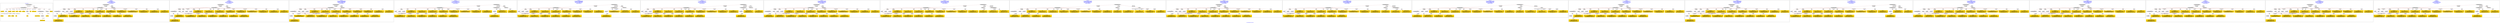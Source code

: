 digraph n0 {
fontcolor="blue"
remincross="true"
label="s19-s-indianapolis-artworks.xml"
subgraph cluster_0 {
label="1-correct model"
n2[style="filled",color="white",fillcolor="lightgray",label="CulturalHeritageObject1"];
n3[shape="plaintext",style="filled",fillcolor="gold",label="creationDate"];
n4[style="filled",color="white",fillcolor="lightgray",label="Person1"];
n5[shape="plaintext",style="filled",fillcolor="gold",label="galleryLabel"];
n6[shape="plaintext",style="filled",fillcolor="gold",label="dimensions"];
n7[shape="plaintext",style="filled",fillcolor="gold",label="materials"];
n8[shape="plaintext",style="filled",fillcolor="gold",label="creditLine"];
n9[shape="plaintext",style="filled",fillcolor="gold",label="provenance"];
n10[style="filled",color="white",fillcolor="lightgray",label="Concept1"];
n11[shape="plaintext",style="filled",fillcolor="gold",label="title"];
n12[shape="plaintext",style="filled",fillcolor="gold",label="accessionNumber"];
n13[style="filled",color="white",fillcolor="lightgray",label="CulturalHeritageObject2"];
n14[style="filled",color="white",fillcolor="lightgray",label="Document2"];
n15[shape="plaintext",style="filled",fillcolor="gold",label="relatedArtworksTitle"];
n16[style="filled",color="white",fillcolor="lightgray",label="Document1"];
n17[shape="plaintext",style="filled",fillcolor="gold",label="nationality"];
n18[shape="plaintext",style="filled",fillcolor="gold",label="birthDate"];
n19[shape="plaintext",style="filled",fillcolor="gold",label="deathDate"];
n20[shape="plaintext",style="filled",fillcolor="gold",label="artist"];
n21[style="filled",color="white",fillcolor="lightgray",label="EuropeanaAggregation1"];
n22[style="filled",color="white",fillcolor="lightgray",label="WebResource1"];
n23[shape="plaintext",style="filled",fillcolor="gold",label="imageURL"];
n24[shape="plaintext",style="filled",fillcolor="gold",label="values"];
n25[shape="plaintext",style="filled",fillcolor="gold",label="relatedArtworksURL"];
n26[shape="plaintext",style="filled",fillcolor="gold",label="sourceURL"];
}
subgraph cluster_1 {
label="candidate 0\nlink coherence:1.0\nnode coherence:1.0\nconfidence:0.7150453765436943\nmapping score:0.6697210078675059\ncost:23.99993\n-precision:0.92-recall:0.92"
n28[style="filled",color="white",fillcolor="lightgray",label="CulturalHeritageObject1"];
n29[style="filled",color="white",fillcolor="lightgray",label="CulturalHeritageObject2"];
n30[style="filled",color="white",fillcolor="lightgray",label="Person1"];
n31[style="filled",color="white",fillcolor="lightgray",label="Concept1"];
n32[style="filled",color="white",fillcolor="lightgray",label="Document1"];
n33[style="filled",color="white",fillcolor="lightgray",label="Document2"];
n34[style="filled",color="white",fillcolor="lightgray",label="EuropeanaAggregation1"];
n35[style="filled",color="white",fillcolor="lightgray",label="WebResource1"];
n36[shape="plaintext",style="filled",fillcolor="gold",label="creationDate\n[CulturalHeritageObject,created,0.773]\n[Person,dateOfDeath,0.103]\n[Person,dateOfBirth,0.067]\n[CulturalHeritageObject,provenance,0.057]"];
n37[shape="plaintext",style="filled",fillcolor="gold",label="title\n[CulturalHeritageObject,title,0.418]\n[Document,classLink,0.292]\n[WebResource,classLink,0.207]\n[CulturalHeritageObject,description,0.082]"];
n38[shape="plaintext",style="filled",fillcolor="gold",label="nationality\n[Person,countryAssociatedWithThePerson,0.786]\n[Concept,prefLabel,0.088]\n[CulturalHeritageObject,description,0.065]\n[CulturalHeritageObject,provenance,0.061]"];
n39[shape="plaintext",style="filled",fillcolor="gold",label="sourceURL\n[Document,classLink,0.529]\n[WebResource,classLink,0.392]\n[CulturalHeritageObject,provenance,0.051]\n[Person,nameOfThePerson,0.029]"];
n40[shape="plaintext",style="filled",fillcolor="gold",label="creditLine\n[CulturalHeritageObject,provenance,0.881]\n[Document,classLink,0.053]\n[CulturalHeritageObject,title,0.037]\n[CulturalHeritageObject,description,0.028]"];
n41[shape="plaintext",style="filled",fillcolor="gold",label="artist\n[Person,nameOfThePerson,0.494]\n[Document,classLink,0.246]\n[WebResource,classLink,0.166]\n[CulturalHeritageObject,provenance,0.094]"];
n42[shape="plaintext",style="filled",fillcolor="gold",label="values\n[Concept,prefLabel,0.787]\n[CulturalHeritageObject,title,0.081]\n[CulturalHeritageObject,description,0.08]\n[Document,classLink,0.052]"];
n43[shape="plaintext",style="filled",fillcolor="gold",label="relatedArtworksURL\n[Document,classLink,0.524]\n[WebResource,classLink,0.387]\n[CulturalHeritageObject,provenance,0.055]\n[Person,nameOfThePerson,0.033]"];
n44[shape="plaintext",style="filled",fillcolor="gold",label="dimensions\n[CulturalHeritageObject,extent,0.918]\n[Person,nameOfThePerson,0.045]\n[CulturalHeritageObject,provenance,0.023]\n[WebResource,classLink,0.014]"];
n45[shape="plaintext",style="filled",fillcolor="gold",label="deathDate\n[Person,dateOfDeath,0.676]\n[CulturalHeritageObject,created,0.213]\n[CulturalHeritageObject,provenance,0.065]\n[Person,dateOfBirth,0.047]"];
n46[shape="plaintext",style="filled",fillcolor="gold",label="imageURL\n[WebResource,classLink,0.916]\n[Document,classLink,0.082]\n[CulturalHeritageObject,extent,0.001]\n[Person,nameOfThePerson,0.001]"];
n47[shape="plaintext",style="filled",fillcolor="gold",label="galleryLabel\n[CulturalHeritageObject,description,0.793]\n[CulturalHeritageObject,provenance,0.098]\n[Document,classLink,0.057]\n[CulturalHeritageObject,title,0.052]"];
n48[shape="plaintext",style="filled",fillcolor="gold",label="accessionNumber\n[CulturalHeritageObject,accessionNumber,1.0]\n[CulturalHeritageObject,extent,0.0]\n[CulturalHeritageObject,provenance,0.0]"];
n49[shape="plaintext",style="filled",fillcolor="gold",label="provenance\n[CulturalHeritageObject,provenance,0.768]\n[CulturalHeritageObject,description,0.112]\n[Document,classLink,0.075]\n[CulturalHeritageObject,title,0.046]"];
n50[shape="plaintext",style="filled",fillcolor="gold",label="relatedArtworksTitle\n[CulturalHeritageObject,title,0.434]\n[Document,classLink,0.318]\n[WebResource,classLink,0.139]\n[CulturalHeritageObject,provenance,0.108]"];
n51[shape="plaintext",style="filled",fillcolor="gold",label="materials\n[CulturalHeritageObject,medium,0.777]\n[Concept,prefLabel,0.175]\n[CulturalHeritageObject,description,0.043]\n[CulturalHeritageObject,extent,0.005]"];
n52[shape="plaintext",style="filled",fillcolor="gold",label="birthDate\n[Person,dateOfBirth,0.682]\n[CulturalHeritageObject,created,0.236]\n[Person,dateOfDeath,0.051]\n[CulturalHeritageObject,description,0.03]"];
}
subgraph cluster_2 {
label="candidate 1\nlink coherence:0.96\nnode coherence:1.0\nconfidence:0.7150453765436943\nmapping score:0.6697210078675059\ncost:24.99993\n-precision:0.88-recall:0.92"
n54[style="filled",color="white",fillcolor="lightgray",label="CulturalHeritageObject1"];
n55[style="filled",color="white",fillcolor="lightgray",label="CulturalHeritageObject2"];
n56[style="filled",color="white",fillcolor="lightgray",label="Person1"];
n57[style="filled",color="white",fillcolor="lightgray",label="Place1"];
n58[style="filled",color="white",fillcolor="lightgray",label="Concept1"];
n59[style="filled",color="white",fillcolor="lightgray",label="Document1"];
n60[style="filled",color="white",fillcolor="lightgray",label="Document2"];
n61[style="filled",color="white",fillcolor="lightgray",label="EuropeanaAggregation1"];
n62[style="filled",color="white",fillcolor="lightgray",label="WebResource1"];
n63[shape="plaintext",style="filled",fillcolor="gold",label="creationDate\n[CulturalHeritageObject,created,0.773]\n[Person,dateOfDeath,0.103]\n[Person,dateOfBirth,0.067]\n[CulturalHeritageObject,provenance,0.057]"];
n64[shape="plaintext",style="filled",fillcolor="gold",label="title\n[CulturalHeritageObject,title,0.418]\n[Document,classLink,0.292]\n[WebResource,classLink,0.207]\n[CulturalHeritageObject,description,0.082]"];
n65[shape="plaintext",style="filled",fillcolor="gold",label="nationality\n[Person,countryAssociatedWithThePerson,0.786]\n[Concept,prefLabel,0.088]\n[CulturalHeritageObject,description,0.065]\n[CulturalHeritageObject,provenance,0.061]"];
n66[shape="plaintext",style="filled",fillcolor="gold",label="sourceURL\n[Document,classLink,0.529]\n[WebResource,classLink,0.392]\n[CulturalHeritageObject,provenance,0.051]\n[Person,nameOfThePerson,0.029]"];
n67[shape="plaintext",style="filled",fillcolor="gold",label="creditLine\n[CulturalHeritageObject,provenance,0.881]\n[Document,classLink,0.053]\n[CulturalHeritageObject,title,0.037]\n[CulturalHeritageObject,description,0.028]"];
n68[shape="plaintext",style="filled",fillcolor="gold",label="artist\n[Person,nameOfThePerson,0.494]\n[Document,classLink,0.246]\n[WebResource,classLink,0.166]\n[CulturalHeritageObject,provenance,0.094]"];
n69[shape="plaintext",style="filled",fillcolor="gold",label="values\n[Concept,prefLabel,0.787]\n[CulturalHeritageObject,title,0.081]\n[CulturalHeritageObject,description,0.08]\n[Document,classLink,0.052]"];
n70[shape="plaintext",style="filled",fillcolor="gold",label="relatedArtworksURL\n[Document,classLink,0.524]\n[WebResource,classLink,0.387]\n[CulturalHeritageObject,provenance,0.055]\n[Person,nameOfThePerson,0.033]"];
n71[shape="plaintext",style="filled",fillcolor="gold",label="dimensions\n[CulturalHeritageObject,extent,0.918]\n[Person,nameOfThePerson,0.045]\n[CulturalHeritageObject,provenance,0.023]\n[WebResource,classLink,0.014]"];
n72[shape="plaintext",style="filled",fillcolor="gold",label="deathDate\n[Person,dateOfDeath,0.676]\n[CulturalHeritageObject,created,0.213]\n[CulturalHeritageObject,provenance,0.065]\n[Person,dateOfBirth,0.047]"];
n73[shape="plaintext",style="filled",fillcolor="gold",label="imageURL\n[WebResource,classLink,0.916]\n[Document,classLink,0.082]\n[CulturalHeritageObject,extent,0.001]\n[Person,nameOfThePerson,0.001]"];
n74[shape="plaintext",style="filled",fillcolor="gold",label="galleryLabel\n[CulturalHeritageObject,description,0.793]\n[CulturalHeritageObject,provenance,0.098]\n[Document,classLink,0.057]\n[CulturalHeritageObject,title,0.052]"];
n75[shape="plaintext",style="filled",fillcolor="gold",label="accessionNumber\n[CulturalHeritageObject,accessionNumber,1.0]\n[CulturalHeritageObject,extent,0.0]\n[CulturalHeritageObject,provenance,0.0]"];
n76[shape="plaintext",style="filled",fillcolor="gold",label="provenance\n[CulturalHeritageObject,provenance,0.768]\n[CulturalHeritageObject,description,0.112]\n[Document,classLink,0.075]\n[CulturalHeritageObject,title,0.046]"];
n77[shape="plaintext",style="filled",fillcolor="gold",label="relatedArtworksTitle\n[CulturalHeritageObject,title,0.434]\n[Document,classLink,0.318]\n[WebResource,classLink,0.139]\n[CulturalHeritageObject,provenance,0.108]"];
n78[shape="plaintext",style="filled",fillcolor="gold",label="materials\n[CulturalHeritageObject,medium,0.777]\n[Concept,prefLabel,0.175]\n[CulturalHeritageObject,description,0.043]\n[CulturalHeritageObject,extent,0.005]"];
n79[shape="plaintext",style="filled",fillcolor="gold",label="birthDate\n[Person,dateOfBirth,0.682]\n[CulturalHeritageObject,created,0.236]\n[Person,dateOfDeath,0.051]\n[CulturalHeritageObject,description,0.03]"];
}
subgraph cluster_3 {
label="candidate 10\nlink coherence:0.9166666666666666\nnode coherence:0.9583333333333334\nconfidence:0.7150453765436943\nmapping score:0.655832118978617\ncost:122.99994\n-precision:0.83-recall:0.83"
n81[style="filled",color="white",fillcolor="lightgray",label="CulturalHeritageObject1"];
n82[style="filled",color="white",fillcolor="lightgray",label="CulturalHeritageObject2"];
n83[style="filled",color="white",fillcolor="lightgray",label="Person1"];
n84[style="filled",color="white",fillcolor="lightgray",label="Concept1"];
n85[style="filled",color="white",fillcolor="lightgray",label="Document1"];
n86[style="filled",color="white",fillcolor="lightgray",label="Document2"];
n87[style="filled",color="white",fillcolor="lightgray",label="EuropeanaAggregation1"];
n88[style="filled",color="white",fillcolor="lightgray",label="WebResource1"];
n89[shape="plaintext",style="filled",fillcolor="gold",label="creationDate\n[CulturalHeritageObject,created,0.773]\n[Person,dateOfDeath,0.103]\n[Person,dateOfBirth,0.067]\n[CulturalHeritageObject,provenance,0.057]"];
n90[shape="plaintext",style="filled",fillcolor="gold",label="title\n[CulturalHeritageObject,title,0.418]\n[Document,classLink,0.292]\n[WebResource,classLink,0.207]\n[CulturalHeritageObject,description,0.082]"];
n91[shape="plaintext",style="filled",fillcolor="gold",label="nationality\n[Person,countryAssociatedWithThePerson,0.786]\n[Concept,prefLabel,0.088]\n[CulturalHeritageObject,description,0.065]\n[CulturalHeritageObject,provenance,0.061]"];
n92[shape="plaintext",style="filled",fillcolor="gold",label="sourceURL\n[Document,classLink,0.529]\n[WebResource,classLink,0.392]\n[CulturalHeritageObject,provenance,0.051]\n[Person,nameOfThePerson,0.029]"];
n93[shape="plaintext",style="filled",fillcolor="gold",label="creditLine\n[CulturalHeritageObject,provenance,0.881]\n[Document,classLink,0.053]\n[CulturalHeritageObject,title,0.037]\n[CulturalHeritageObject,description,0.028]"];
n94[shape="plaintext",style="filled",fillcolor="gold",label="artist\n[Person,nameOfThePerson,0.494]\n[Document,classLink,0.246]\n[WebResource,classLink,0.166]\n[CulturalHeritageObject,provenance,0.094]"];
n95[shape="plaintext",style="filled",fillcolor="gold",label="values\n[Concept,prefLabel,0.787]\n[CulturalHeritageObject,title,0.081]\n[CulturalHeritageObject,description,0.08]\n[Document,classLink,0.052]"];
n96[shape="plaintext",style="filled",fillcolor="gold",label="relatedArtworksURL\n[Document,classLink,0.524]\n[WebResource,classLink,0.387]\n[CulturalHeritageObject,provenance,0.055]\n[Person,nameOfThePerson,0.033]"];
n97[shape="plaintext",style="filled",fillcolor="gold",label="dimensions\n[CulturalHeritageObject,extent,0.918]\n[Person,nameOfThePerson,0.045]\n[CulturalHeritageObject,provenance,0.023]\n[WebResource,classLink,0.014]"];
n98[shape="plaintext",style="filled",fillcolor="gold",label="deathDate\n[Person,dateOfDeath,0.676]\n[CulturalHeritageObject,created,0.213]\n[CulturalHeritageObject,provenance,0.065]\n[Person,dateOfBirth,0.047]"];
n99[shape="plaintext",style="filled",fillcolor="gold",label="imageURL\n[WebResource,classLink,0.916]\n[Document,classLink,0.082]\n[CulturalHeritageObject,extent,0.001]\n[Person,nameOfThePerson,0.001]"];
n100[shape="plaintext",style="filled",fillcolor="gold",label="galleryLabel\n[CulturalHeritageObject,description,0.793]\n[CulturalHeritageObject,provenance,0.098]\n[Document,classLink,0.057]\n[CulturalHeritageObject,title,0.052]"];
n101[shape="plaintext",style="filled",fillcolor="gold",label="accessionNumber\n[CulturalHeritageObject,accessionNumber,1.0]\n[CulturalHeritageObject,extent,0.0]\n[CulturalHeritageObject,provenance,0.0]"];
n102[shape="plaintext",style="filled",fillcolor="gold",label="provenance\n[CulturalHeritageObject,provenance,0.768]\n[CulturalHeritageObject,description,0.112]\n[Document,classLink,0.075]\n[CulturalHeritageObject,title,0.046]"];
n103[shape="plaintext",style="filled",fillcolor="gold",label="relatedArtworksTitle\n[CulturalHeritageObject,title,0.434]\n[Document,classLink,0.318]\n[WebResource,classLink,0.139]\n[CulturalHeritageObject,provenance,0.108]"];
n104[shape="plaintext",style="filled",fillcolor="gold",label="materials\n[CulturalHeritageObject,medium,0.777]\n[Concept,prefLabel,0.175]\n[CulturalHeritageObject,description,0.043]\n[CulturalHeritageObject,extent,0.005]"];
n105[shape="plaintext",style="filled",fillcolor="gold",label="birthDate\n[Person,dateOfBirth,0.682]\n[CulturalHeritageObject,created,0.236]\n[Person,dateOfDeath,0.051]\n[CulturalHeritageObject,description,0.03]"];
}
subgraph cluster_4 {
label="candidate 11\nlink coherence:0.9166666666666666\nnode coherence:1.0\nconfidence:0.7150453765436943\nmapping score:0.6697210078675059\ncost:123.009952\n-precision:0.83-recall:0.83"
n107[style="filled",color="white",fillcolor="lightgray",label="CulturalHeritageObject1"];
n108[style="filled",color="white",fillcolor="lightgray",label="Person1"];
n109[style="filled",color="white",fillcolor="lightgray",label="Concept1"];
n110[style="filled",color="white",fillcolor="lightgray",label="Document1"];
n111[style="filled",color="white",fillcolor="lightgray",label="CulturalHeritageObject2"];
n112[style="filled",color="white",fillcolor="lightgray",label="Document2"];
n113[style="filled",color="white",fillcolor="lightgray",label="EuropeanaAggregation1"];
n114[style="filled",color="white",fillcolor="lightgray",label="WebResource1"];
n115[shape="plaintext",style="filled",fillcolor="gold",label="creationDate\n[CulturalHeritageObject,created,0.773]\n[Person,dateOfDeath,0.103]\n[Person,dateOfBirth,0.067]\n[CulturalHeritageObject,provenance,0.057]"];
n116[shape="plaintext",style="filled",fillcolor="gold",label="title\n[CulturalHeritageObject,title,0.418]\n[Document,classLink,0.292]\n[WebResource,classLink,0.207]\n[CulturalHeritageObject,description,0.082]"];
n117[shape="plaintext",style="filled",fillcolor="gold",label="nationality\n[Person,countryAssociatedWithThePerson,0.786]\n[Concept,prefLabel,0.088]\n[CulturalHeritageObject,description,0.065]\n[CulturalHeritageObject,provenance,0.061]"];
n118[shape="plaintext",style="filled",fillcolor="gold",label="sourceURL\n[Document,classLink,0.529]\n[WebResource,classLink,0.392]\n[CulturalHeritageObject,provenance,0.051]\n[Person,nameOfThePerson,0.029]"];
n119[shape="plaintext",style="filled",fillcolor="gold",label="creditLine\n[CulturalHeritageObject,provenance,0.881]\n[Document,classLink,0.053]\n[CulturalHeritageObject,title,0.037]\n[CulturalHeritageObject,description,0.028]"];
n120[shape="plaintext",style="filled",fillcolor="gold",label="artist\n[Person,nameOfThePerson,0.494]\n[Document,classLink,0.246]\n[WebResource,classLink,0.166]\n[CulturalHeritageObject,provenance,0.094]"];
n121[shape="plaintext",style="filled",fillcolor="gold",label="values\n[Concept,prefLabel,0.787]\n[CulturalHeritageObject,title,0.081]\n[CulturalHeritageObject,description,0.08]\n[Document,classLink,0.052]"];
n122[shape="plaintext",style="filled",fillcolor="gold",label="relatedArtworksURL\n[Document,classLink,0.524]\n[WebResource,classLink,0.387]\n[CulturalHeritageObject,provenance,0.055]\n[Person,nameOfThePerson,0.033]"];
n123[shape="plaintext",style="filled",fillcolor="gold",label="dimensions\n[CulturalHeritageObject,extent,0.918]\n[Person,nameOfThePerson,0.045]\n[CulturalHeritageObject,provenance,0.023]\n[WebResource,classLink,0.014]"];
n124[shape="plaintext",style="filled",fillcolor="gold",label="deathDate\n[Person,dateOfDeath,0.676]\n[CulturalHeritageObject,created,0.213]\n[CulturalHeritageObject,provenance,0.065]\n[Person,dateOfBirth,0.047]"];
n125[shape="plaintext",style="filled",fillcolor="gold",label="imageURL\n[WebResource,classLink,0.916]\n[Document,classLink,0.082]\n[CulturalHeritageObject,extent,0.001]\n[Person,nameOfThePerson,0.001]"];
n126[shape="plaintext",style="filled",fillcolor="gold",label="galleryLabel\n[CulturalHeritageObject,description,0.793]\n[CulturalHeritageObject,provenance,0.098]\n[Document,classLink,0.057]\n[CulturalHeritageObject,title,0.052]"];
n127[shape="plaintext",style="filled",fillcolor="gold",label="accessionNumber\n[CulturalHeritageObject,accessionNumber,1.0]\n[CulturalHeritageObject,extent,0.0]\n[CulturalHeritageObject,provenance,0.0]"];
n128[shape="plaintext",style="filled",fillcolor="gold",label="provenance\n[CulturalHeritageObject,provenance,0.768]\n[CulturalHeritageObject,description,0.112]\n[Document,classLink,0.075]\n[CulturalHeritageObject,title,0.046]"];
n129[shape="plaintext",style="filled",fillcolor="gold",label="relatedArtworksTitle\n[CulturalHeritageObject,title,0.434]\n[Document,classLink,0.318]\n[WebResource,classLink,0.139]\n[CulturalHeritageObject,provenance,0.108]"];
n130[shape="plaintext",style="filled",fillcolor="gold",label="materials\n[CulturalHeritageObject,medium,0.777]\n[Concept,prefLabel,0.175]\n[CulturalHeritageObject,description,0.043]\n[CulturalHeritageObject,extent,0.005]"];
n131[shape="plaintext",style="filled",fillcolor="gold",label="birthDate\n[Person,dateOfBirth,0.682]\n[CulturalHeritageObject,created,0.236]\n[Person,dateOfDeath,0.051]\n[CulturalHeritageObject,description,0.03]"];
}
subgraph cluster_5 {
label="candidate 12\nlink coherence:0.9166666666666666\nnode coherence:0.9583333333333334\nconfidence:0.7150453765436943\nmapping score:0.655832118978617\ncost:222.009942\n-precision:0.83-recall:0.83"
n133[style="filled",color="white",fillcolor="lightgray",label="CulturalHeritageObject1"];
n134[style="filled",color="white",fillcolor="lightgray",label="Person1"];
n135[style="filled",color="white",fillcolor="lightgray",label="Concept1"];
n136[style="filled",color="white",fillcolor="lightgray",label="Document1"];
n137[style="filled",color="white",fillcolor="lightgray",label="CulturalHeritageObject2"];
n138[style="filled",color="white",fillcolor="lightgray",label="Document2"];
n139[style="filled",color="white",fillcolor="lightgray",label="EuropeanaAggregation1"];
n140[style="filled",color="white",fillcolor="lightgray",label="WebResource1"];
n141[shape="plaintext",style="filled",fillcolor="gold",label="creationDate\n[CulturalHeritageObject,created,0.773]\n[Person,dateOfDeath,0.103]\n[Person,dateOfBirth,0.067]\n[CulturalHeritageObject,provenance,0.057]"];
n142[shape="plaintext",style="filled",fillcolor="gold",label="title\n[CulturalHeritageObject,title,0.418]\n[Document,classLink,0.292]\n[WebResource,classLink,0.207]\n[CulturalHeritageObject,description,0.082]"];
n143[shape="plaintext",style="filled",fillcolor="gold",label="nationality\n[Person,countryAssociatedWithThePerson,0.786]\n[Concept,prefLabel,0.088]\n[CulturalHeritageObject,description,0.065]\n[CulturalHeritageObject,provenance,0.061]"];
n144[shape="plaintext",style="filled",fillcolor="gold",label="sourceURL\n[Document,classLink,0.529]\n[WebResource,classLink,0.392]\n[CulturalHeritageObject,provenance,0.051]\n[Person,nameOfThePerson,0.029]"];
n145[shape="plaintext",style="filled",fillcolor="gold",label="creditLine\n[CulturalHeritageObject,provenance,0.881]\n[Document,classLink,0.053]\n[CulturalHeritageObject,title,0.037]\n[CulturalHeritageObject,description,0.028]"];
n146[shape="plaintext",style="filled",fillcolor="gold",label="artist\n[Person,nameOfThePerson,0.494]\n[Document,classLink,0.246]\n[WebResource,classLink,0.166]\n[CulturalHeritageObject,provenance,0.094]"];
n147[shape="plaintext",style="filled",fillcolor="gold",label="values\n[Concept,prefLabel,0.787]\n[CulturalHeritageObject,title,0.081]\n[CulturalHeritageObject,description,0.08]\n[Document,classLink,0.052]"];
n148[shape="plaintext",style="filled",fillcolor="gold",label="relatedArtworksURL\n[Document,classLink,0.524]\n[WebResource,classLink,0.387]\n[CulturalHeritageObject,provenance,0.055]\n[Person,nameOfThePerson,0.033]"];
n149[shape="plaintext",style="filled",fillcolor="gold",label="dimensions\n[CulturalHeritageObject,extent,0.918]\n[Person,nameOfThePerson,0.045]\n[CulturalHeritageObject,provenance,0.023]\n[WebResource,classLink,0.014]"];
n150[shape="plaintext",style="filled",fillcolor="gold",label="deathDate\n[Person,dateOfDeath,0.676]\n[CulturalHeritageObject,created,0.213]\n[CulturalHeritageObject,provenance,0.065]\n[Person,dateOfBirth,0.047]"];
n151[shape="plaintext",style="filled",fillcolor="gold",label="imageURL\n[WebResource,classLink,0.916]\n[Document,classLink,0.082]\n[CulturalHeritageObject,extent,0.001]\n[Person,nameOfThePerson,0.001]"];
n152[shape="plaintext",style="filled",fillcolor="gold",label="galleryLabel\n[CulturalHeritageObject,description,0.793]\n[CulturalHeritageObject,provenance,0.098]\n[Document,classLink,0.057]\n[CulturalHeritageObject,title,0.052]"];
n153[shape="plaintext",style="filled",fillcolor="gold",label="accessionNumber\n[CulturalHeritageObject,accessionNumber,1.0]\n[CulturalHeritageObject,extent,0.0]\n[CulturalHeritageObject,provenance,0.0]"];
n154[shape="plaintext",style="filled",fillcolor="gold",label="provenance\n[CulturalHeritageObject,provenance,0.768]\n[CulturalHeritageObject,description,0.112]\n[Document,classLink,0.075]\n[CulturalHeritageObject,title,0.046]"];
n155[shape="plaintext",style="filled",fillcolor="gold",label="relatedArtworksTitle\n[CulturalHeritageObject,title,0.434]\n[Document,classLink,0.318]\n[WebResource,classLink,0.139]\n[CulturalHeritageObject,provenance,0.108]"];
n156[shape="plaintext",style="filled",fillcolor="gold",label="materials\n[CulturalHeritageObject,medium,0.777]\n[Concept,prefLabel,0.175]\n[CulturalHeritageObject,description,0.043]\n[CulturalHeritageObject,extent,0.005]"];
n157[shape="plaintext",style="filled",fillcolor="gold",label="birthDate\n[Person,dateOfBirth,0.682]\n[CulturalHeritageObject,created,0.236]\n[Person,dateOfDeath,0.051]\n[CulturalHeritageObject,description,0.03]"];
}
subgraph cluster_6 {
label="candidate 13\nlink coherence:0.9166666666666666\nnode coherence:1.0\nconfidence:0.7150453765436943\nmapping score:0.6697210078675059\ncost:222.019954\n-precision:0.88-recall:0.88"
n159[style="filled",color="white",fillcolor="lightgray",label="CulturalHeritageObject1"];
n160[style="filled",color="white",fillcolor="lightgray",label="Person1"];
n161[style="filled",color="white",fillcolor="lightgray",label="Concept1"];
n162[style="filled",color="white",fillcolor="lightgray",label="Document1"];
n163[style="filled",color="white",fillcolor="lightgray",label="CulturalHeritageObject2"];
n164[style="filled",color="white",fillcolor="lightgray",label="Document2"];
n165[style="filled",color="white",fillcolor="lightgray",label="EuropeanaAggregation1"];
n166[style="filled",color="white",fillcolor="lightgray",label="WebResource1"];
n167[shape="plaintext",style="filled",fillcolor="gold",label="creationDate\n[CulturalHeritageObject,created,0.773]\n[Person,dateOfDeath,0.103]\n[Person,dateOfBirth,0.067]\n[CulturalHeritageObject,provenance,0.057]"];
n168[shape="plaintext",style="filled",fillcolor="gold",label="title\n[CulturalHeritageObject,title,0.418]\n[Document,classLink,0.292]\n[WebResource,classLink,0.207]\n[CulturalHeritageObject,description,0.082]"];
n169[shape="plaintext",style="filled",fillcolor="gold",label="nationality\n[Person,countryAssociatedWithThePerson,0.786]\n[Concept,prefLabel,0.088]\n[CulturalHeritageObject,description,0.065]\n[CulturalHeritageObject,provenance,0.061]"];
n170[shape="plaintext",style="filled",fillcolor="gold",label="sourceURL\n[Document,classLink,0.529]\n[WebResource,classLink,0.392]\n[CulturalHeritageObject,provenance,0.051]\n[Person,nameOfThePerson,0.029]"];
n171[shape="plaintext",style="filled",fillcolor="gold",label="creditLine\n[CulturalHeritageObject,provenance,0.881]\n[Document,classLink,0.053]\n[CulturalHeritageObject,title,0.037]\n[CulturalHeritageObject,description,0.028]"];
n172[shape="plaintext",style="filled",fillcolor="gold",label="artist\n[Person,nameOfThePerson,0.494]\n[Document,classLink,0.246]\n[WebResource,classLink,0.166]\n[CulturalHeritageObject,provenance,0.094]"];
n173[shape="plaintext",style="filled",fillcolor="gold",label="values\n[Concept,prefLabel,0.787]\n[CulturalHeritageObject,title,0.081]\n[CulturalHeritageObject,description,0.08]\n[Document,classLink,0.052]"];
n174[shape="plaintext",style="filled",fillcolor="gold",label="relatedArtworksURL\n[Document,classLink,0.524]\n[WebResource,classLink,0.387]\n[CulturalHeritageObject,provenance,0.055]\n[Person,nameOfThePerson,0.033]"];
n175[shape="plaintext",style="filled",fillcolor="gold",label="dimensions\n[CulturalHeritageObject,extent,0.918]\n[Person,nameOfThePerson,0.045]\n[CulturalHeritageObject,provenance,0.023]\n[WebResource,classLink,0.014]"];
n176[shape="plaintext",style="filled",fillcolor="gold",label="deathDate\n[Person,dateOfDeath,0.676]\n[CulturalHeritageObject,created,0.213]\n[CulturalHeritageObject,provenance,0.065]\n[Person,dateOfBirth,0.047]"];
n177[shape="plaintext",style="filled",fillcolor="gold",label="imageURL\n[WebResource,classLink,0.916]\n[Document,classLink,0.082]\n[CulturalHeritageObject,extent,0.001]\n[Person,nameOfThePerson,0.001]"];
n178[shape="plaintext",style="filled",fillcolor="gold",label="galleryLabel\n[CulturalHeritageObject,description,0.793]\n[CulturalHeritageObject,provenance,0.098]\n[Document,classLink,0.057]\n[CulturalHeritageObject,title,0.052]"];
n179[shape="plaintext",style="filled",fillcolor="gold",label="accessionNumber\n[CulturalHeritageObject,accessionNumber,1.0]\n[CulturalHeritageObject,extent,0.0]\n[CulturalHeritageObject,provenance,0.0]"];
n180[shape="plaintext",style="filled",fillcolor="gold",label="provenance\n[CulturalHeritageObject,provenance,0.768]\n[CulturalHeritageObject,description,0.112]\n[Document,classLink,0.075]\n[CulturalHeritageObject,title,0.046]"];
n181[shape="plaintext",style="filled",fillcolor="gold",label="relatedArtworksTitle\n[CulturalHeritageObject,title,0.434]\n[Document,classLink,0.318]\n[WebResource,classLink,0.139]\n[CulturalHeritageObject,provenance,0.108]"];
n182[shape="plaintext",style="filled",fillcolor="gold",label="materials\n[CulturalHeritageObject,medium,0.777]\n[Concept,prefLabel,0.175]\n[CulturalHeritageObject,description,0.043]\n[CulturalHeritageObject,extent,0.005]"];
n183[shape="plaintext",style="filled",fillcolor="gold",label="birthDate\n[Person,dateOfBirth,0.682]\n[CulturalHeritageObject,created,0.236]\n[Person,dateOfDeath,0.051]\n[CulturalHeritageObject,description,0.03]"];
}
subgraph cluster_7 {
label="candidate 14\nlink coherence:0.9130434782608695\nnode coherence:0.9565217391304348\nconfidence:0.6874492463402578\nmapping score:0.6558334657451328\ncost:121.99994\n-precision:0.91-recall:0.88"
n185[style="filled",color="white",fillcolor="lightgray",label="CulturalHeritageObject1"];
n186[style="filled",color="white",fillcolor="lightgray",label="CulturalHeritageObject2"];
n187[style="filled",color="white",fillcolor="lightgray",label="Person1"];
n188[style="filled",color="white",fillcolor="lightgray",label="Concept1"];
n189[style="filled",color="white",fillcolor="lightgray",label="Document1"];
n190[style="filled",color="white",fillcolor="lightgray",label="EuropeanaAggregation1"];
n191[style="filled",color="white",fillcolor="lightgray",label="WebResource1"];
n192[shape="plaintext",style="filled",fillcolor="gold",label="creationDate\n[CulturalHeritageObject,created,0.773]\n[Person,dateOfDeath,0.103]\n[Person,dateOfBirth,0.067]\n[CulturalHeritageObject,provenance,0.057]"];
n193[shape="plaintext",style="filled",fillcolor="gold",label="title\n[CulturalHeritageObject,title,0.418]\n[Document,classLink,0.292]\n[WebResource,classLink,0.207]\n[CulturalHeritageObject,description,0.082]"];
n194[shape="plaintext",style="filled",fillcolor="gold",label="nationality\n[Person,countryAssociatedWithThePerson,0.786]\n[Concept,prefLabel,0.088]\n[CulturalHeritageObject,description,0.065]\n[CulturalHeritageObject,provenance,0.061]"];
n195[shape="plaintext",style="filled",fillcolor="gold",label="creditLine\n[CulturalHeritageObject,provenance,0.881]\n[Document,classLink,0.053]\n[CulturalHeritageObject,title,0.037]\n[CulturalHeritageObject,description,0.028]"];
n196[shape="plaintext",style="filled",fillcolor="gold",label="artist\n[Person,nameOfThePerson,0.494]\n[Document,classLink,0.246]\n[WebResource,classLink,0.166]\n[CulturalHeritageObject,provenance,0.094]"];
n197[shape="plaintext",style="filled",fillcolor="gold",label="values\n[Concept,prefLabel,0.787]\n[CulturalHeritageObject,title,0.081]\n[CulturalHeritageObject,description,0.08]\n[Document,classLink,0.052]"];
n198[shape="plaintext",style="filled",fillcolor="gold",label="sourceURL\n[Document,classLink,0.529]\n[WebResource,classLink,0.392]\n[CulturalHeritageObject,provenance,0.051]\n[Person,nameOfThePerson,0.029]"];
n199[shape="plaintext",style="filled",fillcolor="gold",label="dimensions\n[CulturalHeritageObject,extent,0.918]\n[Person,nameOfThePerson,0.045]\n[CulturalHeritageObject,provenance,0.023]\n[WebResource,classLink,0.014]"];
n200[shape="plaintext",style="filled",fillcolor="gold",label="deathDate\n[Person,dateOfDeath,0.676]\n[CulturalHeritageObject,created,0.213]\n[CulturalHeritageObject,provenance,0.065]\n[Person,dateOfBirth,0.047]"];
n201[shape="plaintext",style="filled",fillcolor="gold",label="relatedArtworksURL\n[Document,classLink,0.524]\n[WebResource,classLink,0.387]\n[CulturalHeritageObject,provenance,0.055]\n[Person,nameOfThePerson,0.033]"];
n202[shape="plaintext",style="filled",fillcolor="gold",label="imageURL\n[WebResource,classLink,0.916]\n[Document,classLink,0.082]\n[CulturalHeritageObject,extent,0.001]\n[Person,nameOfThePerson,0.001]"];
n203[shape="plaintext",style="filled",fillcolor="gold",label="galleryLabel\n[CulturalHeritageObject,description,0.793]\n[CulturalHeritageObject,provenance,0.098]\n[Document,classLink,0.057]\n[CulturalHeritageObject,title,0.052]"];
n204[shape="plaintext",style="filled",fillcolor="gold",label="accessionNumber\n[CulturalHeritageObject,accessionNumber,1.0]\n[CulturalHeritageObject,extent,0.0]\n[CulturalHeritageObject,provenance,0.0]"];
n205[shape="plaintext",style="filled",fillcolor="gold",label="provenance\n[CulturalHeritageObject,provenance,0.768]\n[CulturalHeritageObject,description,0.112]\n[Document,classLink,0.075]\n[CulturalHeritageObject,title,0.046]"];
n206[shape="plaintext",style="filled",fillcolor="gold",label="relatedArtworksTitle\n[CulturalHeritageObject,title,0.434]\n[Document,classLink,0.318]\n[WebResource,classLink,0.139]\n[CulturalHeritageObject,provenance,0.108]"];
n207[shape="plaintext",style="filled",fillcolor="gold",label="materials\n[CulturalHeritageObject,medium,0.777]\n[Concept,prefLabel,0.175]\n[CulturalHeritageObject,description,0.043]\n[CulturalHeritageObject,extent,0.005]"];
n208[shape="plaintext",style="filled",fillcolor="gold",label="birthDate\n[Person,dateOfBirth,0.682]\n[CulturalHeritageObject,created,0.236]\n[Person,dateOfDeath,0.051]\n[CulturalHeritageObject,description,0.03]"];
}
subgraph cluster_8 {
label="candidate 15\nlink coherence:0.9130434782608695\nnode coherence:0.9565217391304348\nconfidence:0.6874492463402578\nmapping score:0.6558334657451328\ncost:221.009942\n-precision:0.91-recall:0.88"
n210[style="filled",color="white",fillcolor="lightgray",label="CulturalHeritageObject1"];
n211[style="filled",color="white",fillcolor="lightgray",label="Person1"];
n212[style="filled",color="white",fillcolor="lightgray",label="Concept1"];
n213[style="filled",color="white",fillcolor="lightgray",label="Document1"];
n214[style="filled",color="white",fillcolor="lightgray",label="EuropeanaAggregation1"];
n215[style="filled",color="white",fillcolor="lightgray",label="WebResource1"];
n216[style="filled",color="white",fillcolor="lightgray",label="CulturalHeritageObject2"];
n217[shape="plaintext",style="filled",fillcolor="gold",label="creationDate\n[CulturalHeritageObject,created,0.773]\n[Person,dateOfDeath,0.103]\n[Person,dateOfBirth,0.067]\n[CulturalHeritageObject,provenance,0.057]"];
n218[shape="plaintext",style="filled",fillcolor="gold",label="title\n[CulturalHeritageObject,title,0.418]\n[Document,classLink,0.292]\n[WebResource,classLink,0.207]\n[CulturalHeritageObject,description,0.082]"];
n219[shape="plaintext",style="filled",fillcolor="gold",label="nationality\n[Person,countryAssociatedWithThePerson,0.786]\n[Concept,prefLabel,0.088]\n[CulturalHeritageObject,description,0.065]\n[CulturalHeritageObject,provenance,0.061]"];
n220[shape="plaintext",style="filled",fillcolor="gold",label="creditLine\n[CulturalHeritageObject,provenance,0.881]\n[Document,classLink,0.053]\n[CulturalHeritageObject,title,0.037]\n[CulturalHeritageObject,description,0.028]"];
n221[shape="plaintext",style="filled",fillcolor="gold",label="artist\n[Person,nameOfThePerson,0.494]\n[Document,classLink,0.246]\n[WebResource,classLink,0.166]\n[CulturalHeritageObject,provenance,0.094]"];
n222[shape="plaintext",style="filled",fillcolor="gold",label="values\n[Concept,prefLabel,0.787]\n[CulturalHeritageObject,title,0.081]\n[CulturalHeritageObject,description,0.08]\n[Document,classLink,0.052]"];
n223[shape="plaintext",style="filled",fillcolor="gold",label="sourceURL\n[Document,classLink,0.529]\n[WebResource,classLink,0.392]\n[CulturalHeritageObject,provenance,0.051]\n[Person,nameOfThePerson,0.029]"];
n224[shape="plaintext",style="filled",fillcolor="gold",label="dimensions\n[CulturalHeritageObject,extent,0.918]\n[Person,nameOfThePerson,0.045]\n[CulturalHeritageObject,provenance,0.023]\n[WebResource,classLink,0.014]"];
n225[shape="plaintext",style="filled",fillcolor="gold",label="deathDate\n[Person,dateOfDeath,0.676]\n[CulturalHeritageObject,created,0.213]\n[CulturalHeritageObject,provenance,0.065]\n[Person,dateOfBirth,0.047]"];
n226[shape="plaintext",style="filled",fillcolor="gold",label="relatedArtworksURL\n[Document,classLink,0.524]\n[WebResource,classLink,0.387]\n[CulturalHeritageObject,provenance,0.055]\n[Person,nameOfThePerson,0.033]"];
n227[shape="plaintext",style="filled",fillcolor="gold",label="imageURL\n[WebResource,classLink,0.916]\n[Document,classLink,0.082]\n[CulturalHeritageObject,extent,0.001]\n[Person,nameOfThePerson,0.001]"];
n228[shape="plaintext",style="filled",fillcolor="gold",label="galleryLabel\n[CulturalHeritageObject,description,0.793]\n[CulturalHeritageObject,provenance,0.098]\n[Document,classLink,0.057]\n[CulturalHeritageObject,title,0.052]"];
n229[shape="plaintext",style="filled",fillcolor="gold",label="accessionNumber\n[CulturalHeritageObject,accessionNumber,1.0]\n[CulturalHeritageObject,extent,0.0]\n[CulturalHeritageObject,provenance,0.0]"];
n230[shape="plaintext",style="filled",fillcolor="gold",label="provenance\n[CulturalHeritageObject,provenance,0.768]\n[CulturalHeritageObject,description,0.112]\n[Document,classLink,0.075]\n[CulturalHeritageObject,title,0.046]"];
n231[shape="plaintext",style="filled",fillcolor="gold",label="relatedArtworksTitle\n[CulturalHeritageObject,title,0.434]\n[Document,classLink,0.318]\n[WebResource,classLink,0.139]\n[CulturalHeritageObject,provenance,0.108]"];
n232[shape="plaintext",style="filled",fillcolor="gold",label="materials\n[CulturalHeritageObject,medium,0.777]\n[Concept,prefLabel,0.175]\n[CulturalHeritageObject,description,0.043]\n[CulturalHeritageObject,extent,0.005]"];
n233[shape="plaintext",style="filled",fillcolor="gold",label="birthDate\n[Person,dateOfBirth,0.682]\n[CulturalHeritageObject,created,0.236]\n[Person,dateOfDeath,0.051]\n[CulturalHeritageObject,description,0.03]"];
}
subgraph cluster_9 {
label="candidate 16\nlink coherence:0.9130434782608695\nnode coherence:0.9565217391304348\nconfidence:0.6874492463402578\nmapping score:0.6558334657451328\ncost:221.009962\n-precision:0.91-recall:0.88"
n235[style="filled",color="white",fillcolor="lightgray",label="CulturalHeritageObject1"];
n236[style="filled",color="white",fillcolor="lightgray",label="CulturalHeritageObject2"];
n237[style="filled",color="white",fillcolor="lightgray",label="Concept1"];
n238[style="filled",color="white",fillcolor="lightgray",label="Document1"];
n239[style="filled",color="white",fillcolor="lightgray",label="EuropeanaAggregation1"];
n240[style="filled",color="white",fillcolor="lightgray",label="WebResource1"];
n241[style="filled",color="white",fillcolor="lightgray",label="Person1"];
n242[shape="plaintext",style="filled",fillcolor="gold",label="creationDate\n[CulturalHeritageObject,created,0.773]\n[Person,dateOfDeath,0.103]\n[Person,dateOfBirth,0.067]\n[CulturalHeritageObject,provenance,0.057]"];
n243[shape="plaintext",style="filled",fillcolor="gold",label="title\n[CulturalHeritageObject,title,0.418]\n[Document,classLink,0.292]\n[WebResource,classLink,0.207]\n[CulturalHeritageObject,description,0.082]"];
n244[shape="plaintext",style="filled",fillcolor="gold",label="nationality\n[Person,countryAssociatedWithThePerson,0.786]\n[Concept,prefLabel,0.088]\n[CulturalHeritageObject,description,0.065]\n[CulturalHeritageObject,provenance,0.061]"];
n245[shape="plaintext",style="filled",fillcolor="gold",label="creditLine\n[CulturalHeritageObject,provenance,0.881]\n[Document,classLink,0.053]\n[CulturalHeritageObject,title,0.037]\n[CulturalHeritageObject,description,0.028]"];
n246[shape="plaintext",style="filled",fillcolor="gold",label="artist\n[Person,nameOfThePerson,0.494]\n[Document,classLink,0.246]\n[WebResource,classLink,0.166]\n[CulturalHeritageObject,provenance,0.094]"];
n247[shape="plaintext",style="filled",fillcolor="gold",label="values\n[Concept,prefLabel,0.787]\n[CulturalHeritageObject,title,0.081]\n[CulturalHeritageObject,description,0.08]\n[Document,classLink,0.052]"];
n248[shape="plaintext",style="filled",fillcolor="gold",label="sourceURL\n[Document,classLink,0.529]\n[WebResource,classLink,0.392]\n[CulturalHeritageObject,provenance,0.051]\n[Person,nameOfThePerson,0.029]"];
n249[shape="plaintext",style="filled",fillcolor="gold",label="dimensions\n[CulturalHeritageObject,extent,0.918]\n[Person,nameOfThePerson,0.045]\n[CulturalHeritageObject,provenance,0.023]\n[WebResource,classLink,0.014]"];
n250[shape="plaintext",style="filled",fillcolor="gold",label="deathDate\n[Person,dateOfDeath,0.676]\n[CulturalHeritageObject,created,0.213]\n[CulturalHeritageObject,provenance,0.065]\n[Person,dateOfBirth,0.047]"];
n251[shape="plaintext",style="filled",fillcolor="gold",label="relatedArtworksURL\n[Document,classLink,0.524]\n[WebResource,classLink,0.387]\n[CulturalHeritageObject,provenance,0.055]\n[Person,nameOfThePerson,0.033]"];
n252[shape="plaintext",style="filled",fillcolor="gold",label="imageURL\n[WebResource,classLink,0.916]\n[Document,classLink,0.082]\n[CulturalHeritageObject,extent,0.001]\n[Person,nameOfThePerson,0.001]"];
n253[shape="plaintext",style="filled",fillcolor="gold",label="galleryLabel\n[CulturalHeritageObject,description,0.793]\n[CulturalHeritageObject,provenance,0.098]\n[Document,classLink,0.057]\n[CulturalHeritageObject,title,0.052]"];
n254[shape="plaintext",style="filled",fillcolor="gold",label="accessionNumber\n[CulturalHeritageObject,accessionNumber,1.0]\n[CulturalHeritageObject,extent,0.0]\n[CulturalHeritageObject,provenance,0.0]"];
n255[shape="plaintext",style="filled",fillcolor="gold",label="provenance\n[CulturalHeritageObject,provenance,0.768]\n[CulturalHeritageObject,description,0.112]\n[Document,classLink,0.075]\n[CulturalHeritageObject,title,0.046]"];
n256[shape="plaintext",style="filled",fillcolor="gold",label="relatedArtworksTitle\n[CulturalHeritageObject,title,0.434]\n[Document,classLink,0.318]\n[WebResource,classLink,0.139]\n[CulturalHeritageObject,provenance,0.108]"];
n257[shape="plaintext",style="filled",fillcolor="gold",label="materials\n[CulturalHeritageObject,medium,0.777]\n[Concept,prefLabel,0.175]\n[CulturalHeritageObject,description,0.043]\n[CulturalHeritageObject,extent,0.005]"];
n258[shape="plaintext",style="filled",fillcolor="gold",label="birthDate\n[Person,dateOfBirth,0.682]\n[CulturalHeritageObject,created,0.236]\n[Person,dateOfDeath,0.051]\n[CulturalHeritageObject,description,0.03]"];
}
subgraph cluster_10 {
label="candidate 17\nlink coherence:0.9130434782608695\nnode coherence:0.9565217391304348\nconfidence:0.6869060239621295\nmapping score:0.6556523916190901\ncost:121.99994\n-precision:0.87-recall:0.83"
n260[style="filled",color="white",fillcolor="lightgray",label="CulturalHeritageObject1"];
n261[style="filled",color="white",fillcolor="lightgray",label="CulturalHeritageObject2"];
n262[style="filled",color="white",fillcolor="lightgray",label="Person1"];
n263[style="filled",color="white",fillcolor="lightgray",label="Concept1"];
n264[style="filled",color="white",fillcolor="lightgray",label="Document1"];
n265[style="filled",color="white",fillcolor="lightgray",label="EuropeanaAggregation1"];
n266[style="filled",color="white",fillcolor="lightgray",label="WebResource1"];
n267[shape="plaintext",style="filled",fillcolor="gold",label="creationDate\n[CulturalHeritageObject,created,0.773]\n[Person,dateOfDeath,0.103]\n[Person,dateOfBirth,0.067]\n[CulturalHeritageObject,provenance,0.057]"];
n268[shape="plaintext",style="filled",fillcolor="gold",label="title\n[CulturalHeritageObject,title,0.418]\n[Document,classLink,0.292]\n[WebResource,classLink,0.207]\n[CulturalHeritageObject,description,0.082]"];
n269[shape="plaintext",style="filled",fillcolor="gold",label="nationality\n[Person,countryAssociatedWithThePerson,0.786]\n[Concept,prefLabel,0.088]\n[CulturalHeritageObject,description,0.065]\n[CulturalHeritageObject,provenance,0.061]"];
n270[shape="plaintext",style="filled",fillcolor="gold",label="creditLine\n[CulturalHeritageObject,provenance,0.881]\n[Document,classLink,0.053]\n[CulturalHeritageObject,title,0.037]\n[CulturalHeritageObject,description,0.028]"];
n271[shape="plaintext",style="filled",fillcolor="gold",label="artist\n[Person,nameOfThePerson,0.494]\n[Document,classLink,0.246]\n[WebResource,classLink,0.166]\n[CulturalHeritageObject,provenance,0.094]"];
n272[shape="plaintext",style="filled",fillcolor="gold",label="values\n[Concept,prefLabel,0.787]\n[CulturalHeritageObject,title,0.081]\n[CulturalHeritageObject,description,0.08]\n[Document,classLink,0.052]"];
n273[shape="plaintext",style="filled",fillcolor="gold",label="relatedArtworksURL\n[Document,classLink,0.524]\n[WebResource,classLink,0.387]\n[CulturalHeritageObject,provenance,0.055]\n[Person,nameOfThePerson,0.033]"];
n274[shape="plaintext",style="filled",fillcolor="gold",label="sourceURL\n[Document,classLink,0.529]\n[WebResource,classLink,0.392]\n[CulturalHeritageObject,provenance,0.051]\n[Person,nameOfThePerson,0.029]"];
n275[shape="plaintext",style="filled",fillcolor="gold",label="dimensions\n[CulturalHeritageObject,extent,0.918]\n[Person,nameOfThePerson,0.045]\n[CulturalHeritageObject,provenance,0.023]\n[WebResource,classLink,0.014]"];
n276[shape="plaintext",style="filled",fillcolor="gold",label="deathDate\n[Person,dateOfDeath,0.676]\n[CulturalHeritageObject,created,0.213]\n[CulturalHeritageObject,provenance,0.065]\n[Person,dateOfBirth,0.047]"];
n277[shape="plaintext",style="filled",fillcolor="gold",label="imageURL\n[WebResource,classLink,0.916]\n[Document,classLink,0.082]\n[CulturalHeritageObject,extent,0.001]\n[Person,nameOfThePerson,0.001]"];
n278[shape="plaintext",style="filled",fillcolor="gold",label="galleryLabel\n[CulturalHeritageObject,description,0.793]\n[CulturalHeritageObject,provenance,0.098]\n[Document,classLink,0.057]\n[CulturalHeritageObject,title,0.052]"];
n279[shape="plaintext",style="filled",fillcolor="gold",label="accessionNumber\n[CulturalHeritageObject,accessionNumber,1.0]\n[CulturalHeritageObject,extent,0.0]\n[CulturalHeritageObject,provenance,0.0]"];
n280[shape="plaintext",style="filled",fillcolor="gold",label="provenance\n[CulturalHeritageObject,provenance,0.768]\n[CulturalHeritageObject,description,0.112]\n[Document,classLink,0.075]\n[CulturalHeritageObject,title,0.046]"];
n281[shape="plaintext",style="filled",fillcolor="gold",label="relatedArtworksTitle\n[CulturalHeritageObject,title,0.434]\n[Document,classLink,0.318]\n[WebResource,classLink,0.139]\n[CulturalHeritageObject,provenance,0.108]"];
n282[shape="plaintext",style="filled",fillcolor="gold",label="materials\n[CulturalHeritageObject,medium,0.777]\n[Concept,prefLabel,0.175]\n[CulturalHeritageObject,description,0.043]\n[CulturalHeritageObject,extent,0.005]"];
n283[shape="plaintext",style="filled",fillcolor="gold",label="birthDate\n[Person,dateOfBirth,0.682]\n[CulturalHeritageObject,created,0.236]\n[Person,dateOfDeath,0.051]\n[CulturalHeritageObject,description,0.03]"];
}
subgraph cluster_11 {
label="candidate 18\nlink coherence:0.9130434782608695\nnode coherence:0.9565217391304348\nconfidence:0.6869060239621295\nmapping score:0.6556523916190901\ncost:221.009942\n-precision:0.87-recall:0.83"
n285[style="filled",color="white",fillcolor="lightgray",label="CulturalHeritageObject1"];
n286[style="filled",color="white",fillcolor="lightgray",label="Person1"];
n287[style="filled",color="white",fillcolor="lightgray",label="Concept1"];
n288[style="filled",color="white",fillcolor="lightgray",label="Document1"];
n289[style="filled",color="white",fillcolor="lightgray",label="EuropeanaAggregation1"];
n290[style="filled",color="white",fillcolor="lightgray",label="WebResource1"];
n291[style="filled",color="white",fillcolor="lightgray",label="CulturalHeritageObject2"];
n292[shape="plaintext",style="filled",fillcolor="gold",label="creationDate\n[CulturalHeritageObject,created,0.773]\n[Person,dateOfDeath,0.103]\n[Person,dateOfBirth,0.067]\n[CulturalHeritageObject,provenance,0.057]"];
n293[shape="plaintext",style="filled",fillcolor="gold",label="title\n[CulturalHeritageObject,title,0.418]\n[Document,classLink,0.292]\n[WebResource,classLink,0.207]\n[CulturalHeritageObject,description,0.082]"];
n294[shape="plaintext",style="filled",fillcolor="gold",label="nationality\n[Person,countryAssociatedWithThePerson,0.786]\n[Concept,prefLabel,0.088]\n[CulturalHeritageObject,description,0.065]\n[CulturalHeritageObject,provenance,0.061]"];
n295[shape="plaintext",style="filled",fillcolor="gold",label="creditLine\n[CulturalHeritageObject,provenance,0.881]\n[Document,classLink,0.053]\n[CulturalHeritageObject,title,0.037]\n[CulturalHeritageObject,description,0.028]"];
n296[shape="plaintext",style="filled",fillcolor="gold",label="artist\n[Person,nameOfThePerson,0.494]\n[Document,classLink,0.246]\n[WebResource,classLink,0.166]\n[CulturalHeritageObject,provenance,0.094]"];
n297[shape="plaintext",style="filled",fillcolor="gold",label="values\n[Concept,prefLabel,0.787]\n[CulturalHeritageObject,title,0.081]\n[CulturalHeritageObject,description,0.08]\n[Document,classLink,0.052]"];
n298[shape="plaintext",style="filled",fillcolor="gold",label="relatedArtworksURL\n[Document,classLink,0.524]\n[WebResource,classLink,0.387]\n[CulturalHeritageObject,provenance,0.055]\n[Person,nameOfThePerson,0.033]"];
n299[shape="plaintext",style="filled",fillcolor="gold",label="sourceURL\n[Document,classLink,0.529]\n[WebResource,classLink,0.392]\n[CulturalHeritageObject,provenance,0.051]\n[Person,nameOfThePerson,0.029]"];
n300[shape="plaintext",style="filled",fillcolor="gold",label="dimensions\n[CulturalHeritageObject,extent,0.918]\n[Person,nameOfThePerson,0.045]\n[CulturalHeritageObject,provenance,0.023]\n[WebResource,classLink,0.014]"];
n301[shape="plaintext",style="filled",fillcolor="gold",label="deathDate\n[Person,dateOfDeath,0.676]\n[CulturalHeritageObject,created,0.213]\n[CulturalHeritageObject,provenance,0.065]\n[Person,dateOfBirth,0.047]"];
n302[shape="plaintext",style="filled",fillcolor="gold",label="imageURL\n[WebResource,classLink,0.916]\n[Document,classLink,0.082]\n[CulturalHeritageObject,extent,0.001]\n[Person,nameOfThePerson,0.001]"];
n303[shape="plaintext",style="filled",fillcolor="gold",label="galleryLabel\n[CulturalHeritageObject,description,0.793]\n[CulturalHeritageObject,provenance,0.098]\n[Document,classLink,0.057]\n[CulturalHeritageObject,title,0.052]"];
n304[shape="plaintext",style="filled",fillcolor="gold",label="accessionNumber\n[CulturalHeritageObject,accessionNumber,1.0]\n[CulturalHeritageObject,extent,0.0]\n[CulturalHeritageObject,provenance,0.0]"];
n305[shape="plaintext",style="filled",fillcolor="gold",label="provenance\n[CulturalHeritageObject,provenance,0.768]\n[CulturalHeritageObject,description,0.112]\n[Document,classLink,0.075]\n[CulturalHeritageObject,title,0.046]"];
n306[shape="plaintext",style="filled",fillcolor="gold",label="relatedArtworksTitle\n[CulturalHeritageObject,title,0.434]\n[Document,classLink,0.318]\n[WebResource,classLink,0.139]\n[CulturalHeritageObject,provenance,0.108]"];
n307[shape="plaintext",style="filled",fillcolor="gold",label="materials\n[CulturalHeritageObject,medium,0.777]\n[Concept,prefLabel,0.175]\n[CulturalHeritageObject,description,0.043]\n[CulturalHeritageObject,extent,0.005]"];
n308[shape="plaintext",style="filled",fillcolor="gold",label="birthDate\n[Person,dateOfBirth,0.682]\n[CulturalHeritageObject,created,0.236]\n[Person,dateOfDeath,0.051]\n[CulturalHeritageObject,description,0.03]"];
}
subgraph cluster_12 {
label="candidate 19\nlink coherence:0.9130434782608695\nnode coherence:0.9565217391304348\nconfidence:0.6869060239621295\nmapping score:0.6556523916190901\ncost:221.009962\n-precision:0.87-recall:0.83"
n310[style="filled",color="white",fillcolor="lightgray",label="CulturalHeritageObject1"];
n311[style="filled",color="white",fillcolor="lightgray",label="CulturalHeritageObject2"];
n312[style="filled",color="white",fillcolor="lightgray",label="Concept1"];
n313[style="filled",color="white",fillcolor="lightgray",label="Document1"];
n314[style="filled",color="white",fillcolor="lightgray",label="EuropeanaAggregation1"];
n315[style="filled",color="white",fillcolor="lightgray",label="WebResource1"];
n316[style="filled",color="white",fillcolor="lightgray",label="Person1"];
n317[shape="plaintext",style="filled",fillcolor="gold",label="creationDate\n[CulturalHeritageObject,created,0.773]\n[Person,dateOfDeath,0.103]\n[Person,dateOfBirth,0.067]\n[CulturalHeritageObject,provenance,0.057]"];
n318[shape="plaintext",style="filled",fillcolor="gold",label="title\n[CulturalHeritageObject,title,0.418]\n[Document,classLink,0.292]\n[WebResource,classLink,0.207]\n[CulturalHeritageObject,description,0.082]"];
n319[shape="plaintext",style="filled",fillcolor="gold",label="nationality\n[Person,countryAssociatedWithThePerson,0.786]\n[Concept,prefLabel,0.088]\n[CulturalHeritageObject,description,0.065]\n[CulturalHeritageObject,provenance,0.061]"];
n320[shape="plaintext",style="filled",fillcolor="gold",label="creditLine\n[CulturalHeritageObject,provenance,0.881]\n[Document,classLink,0.053]\n[CulturalHeritageObject,title,0.037]\n[CulturalHeritageObject,description,0.028]"];
n321[shape="plaintext",style="filled",fillcolor="gold",label="artist\n[Person,nameOfThePerson,0.494]\n[Document,classLink,0.246]\n[WebResource,classLink,0.166]\n[CulturalHeritageObject,provenance,0.094]"];
n322[shape="plaintext",style="filled",fillcolor="gold",label="values\n[Concept,prefLabel,0.787]\n[CulturalHeritageObject,title,0.081]\n[CulturalHeritageObject,description,0.08]\n[Document,classLink,0.052]"];
n323[shape="plaintext",style="filled",fillcolor="gold",label="relatedArtworksURL\n[Document,classLink,0.524]\n[WebResource,classLink,0.387]\n[CulturalHeritageObject,provenance,0.055]\n[Person,nameOfThePerson,0.033]"];
n324[shape="plaintext",style="filled",fillcolor="gold",label="sourceURL\n[Document,classLink,0.529]\n[WebResource,classLink,0.392]\n[CulturalHeritageObject,provenance,0.051]\n[Person,nameOfThePerson,0.029]"];
n325[shape="plaintext",style="filled",fillcolor="gold",label="dimensions\n[CulturalHeritageObject,extent,0.918]\n[Person,nameOfThePerson,0.045]\n[CulturalHeritageObject,provenance,0.023]\n[WebResource,classLink,0.014]"];
n326[shape="plaintext",style="filled",fillcolor="gold",label="deathDate\n[Person,dateOfDeath,0.676]\n[CulturalHeritageObject,created,0.213]\n[CulturalHeritageObject,provenance,0.065]\n[Person,dateOfBirth,0.047]"];
n327[shape="plaintext",style="filled",fillcolor="gold",label="imageURL\n[WebResource,classLink,0.916]\n[Document,classLink,0.082]\n[CulturalHeritageObject,extent,0.001]\n[Person,nameOfThePerson,0.001]"];
n328[shape="plaintext",style="filled",fillcolor="gold",label="galleryLabel\n[CulturalHeritageObject,description,0.793]\n[CulturalHeritageObject,provenance,0.098]\n[Document,classLink,0.057]\n[CulturalHeritageObject,title,0.052]"];
n329[shape="plaintext",style="filled",fillcolor="gold",label="accessionNumber\n[CulturalHeritageObject,accessionNumber,1.0]\n[CulturalHeritageObject,extent,0.0]\n[CulturalHeritageObject,provenance,0.0]"];
n330[shape="plaintext",style="filled",fillcolor="gold",label="provenance\n[CulturalHeritageObject,provenance,0.768]\n[CulturalHeritageObject,description,0.112]\n[Document,classLink,0.075]\n[CulturalHeritageObject,title,0.046]"];
n331[shape="plaintext",style="filled",fillcolor="gold",label="relatedArtworksTitle\n[CulturalHeritageObject,title,0.434]\n[Document,classLink,0.318]\n[WebResource,classLink,0.139]\n[CulturalHeritageObject,provenance,0.108]"];
n332[shape="plaintext",style="filled",fillcolor="gold",label="materials\n[CulturalHeritageObject,medium,0.777]\n[Concept,prefLabel,0.175]\n[CulturalHeritageObject,description,0.043]\n[CulturalHeritageObject,extent,0.005]"];
n333[shape="plaintext",style="filled",fillcolor="gold",label="birthDate\n[Person,dateOfBirth,0.682]\n[CulturalHeritageObject,created,0.236]\n[Person,dateOfDeath,0.051]\n[CulturalHeritageObject,description,0.03]"];
}
subgraph cluster_13 {
label="candidate 2\nlink coherence:0.9583333333333334\nnode coherence:1.0\nconfidence:0.7150453765436943\nmapping score:0.6697210078675059\ncost:23.99994\n-precision:0.88-recall:0.88"
n335[style="filled",color="white",fillcolor="lightgray",label="CulturalHeritageObject1"];
n336[style="filled",color="white",fillcolor="lightgray",label="CulturalHeritageObject2"];
n337[style="filled",color="white",fillcolor="lightgray",label="Person1"];
n338[style="filled",color="white",fillcolor="lightgray",label="Concept1"];
n339[style="filled",color="white",fillcolor="lightgray",label="Document1"];
n340[style="filled",color="white",fillcolor="lightgray",label="Document2"];
n341[style="filled",color="white",fillcolor="lightgray",label="EuropeanaAggregation1"];
n342[style="filled",color="white",fillcolor="lightgray",label="WebResource1"];
n343[shape="plaintext",style="filled",fillcolor="gold",label="creationDate\n[CulturalHeritageObject,created,0.773]\n[Person,dateOfDeath,0.103]\n[Person,dateOfBirth,0.067]\n[CulturalHeritageObject,provenance,0.057]"];
n344[shape="plaintext",style="filled",fillcolor="gold",label="title\n[CulturalHeritageObject,title,0.418]\n[Document,classLink,0.292]\n[WebResource,classLink,0.207]\n[CulturalHeritageObject,description,0.082]"];
n345[shape="plaintext",style="filled",fillcolor="gold",label="nationality\n[Person,countryAssociatedWithThePerson,0.786]\n[Concept,prefLabel,0.088]\n[CulturalHeritageObject,description,0.065]\n[CulturalHeritageObject,provenance,0.061]"];
n346[shape="plaintext",style="filled",fillcolor="gold",label="sourceURL\n[Document,classLink,0.529]\n[WebResource,classLink,0.392]\n[CulturalHeritageObject,provenance,0.051]\n[Person,nameOfThePerson,0.029]"];
n347[shape="plaintext",style="filled",fillcolor="gold",label="creditLine\n[CulturalHeritageObject,provenance,0.881]\n[Document,classLink,0.053]\n[CulturalHeritageObject,title,0.037]\n[CulturalHeritageObject,description,0.028]"];
n348[shape="plaintext",style="filled",fillcolor="gold",label="artist\n[Person,nameOfThePerson,0.494]\n[Document,classLink,0.246]\n[WebResource,classLink,0.166]\n[CulturalHeritageObject,provenance,0.094]"];
n349[shape="plaintext",style="filled",fillcolor="gold",label="values\n[Concept,prefLabel,0.787]\n[CulturalHeritageObject,title,0.081]\n[CulturalHeritageObject,description,0.08]\n[Document,classLink,0.052]"];
n350[shape="plaintext",style="filled",fillcolor="gold",label="relatedArtworksURL\n[Document,classLink,0.524]\n[WebResource,classLink,0.387]\n[CulturalHeritageObject,provenance,0.055]\n[Person,nameOfThePerson,0.033]"];
n351[shape="plaintext",style="filled",fillcolor="gold",label="dimensions\n[CulturalHeritageObject,extent,0.918]\n[Person,nameOfThePerson,0.045]\n[CulturalHeritageObject,provenance,0.023]\n[WebResource,classLink,0.014]"];
n352[shape="plaintext",style="filled",fillcolor="gold",label="deathDate\n[Person,dateOfDeath,0.676]\n[CulturalHeritageObject,created,0.213]\n[CulturalHeritageObject,provenance,0.065]\n[Person,dateOfBirth,0.047]"];
n353[shape="plaintext",style="filled",fillcolor="gold",label="imageURL\n[WebResource,classLink,0.916]\n[Document,classLink,0.082]\n[CulturalHeritageObject,extent,0.001]\n[Person,nameOfThePerson,0.001]"];
n354[shape="plaintext",style="filled",fillcolor="gold",label="galleryLabel\n[CulturalHeritageObject,description,0.793]\n[CulturalHeritageObject,provenance,0.098]\n[Document,classLink,0.057]\n[CulturalHeritageObject,title,0.052]"];
n355[shape="plaintext",style="filled",fillcolor="gold",label="accessionNumber\n[CulturalHeritageObject,accessionNumber,1.0]\n[CulturalHeritageObject,extent,0.0]\n[CulturalHeritageObject,provenance,0.0]"];
n356[shape="plaintext",style="filled",fillcolor="gold",label="provenance\n[CulturalHeritageObject,provenance,0.768]\n[CulturalHeritageObject,description,0.112]\n[Document,classLink,0.075]\n[CulturalHeritageObject,title,0.046]"];
n357[shape="plaintext",style="filled",fillcolor="gold",label="relatedArtworksTitle\n[CulturalHeritageObject,title,0.434]\n[Document,classLink,0.318]\n[WebResource,classLink,0.139]\n[CulturalHeritageObject,provenance,0.108]"];
n358[shape="plaintext",style="filled",fillcolor="gold",label="materials\n[CulturalHeritageObject,medium,0.777]\n[Concept,prefLabel,0.175]\n[CulturalHeritageObject,description,0.043]\n[CulturalHeritageObject,extent,0.005]"];
n359[shape="plaintext",style="filled",fillcolor="gold",label="birthDate\n[Person,dateOfBirth,0.682]\n[CulturalHeritageObject,created,0.236]\n[Person,dateOfDeath,0.051]\n[CulturalHeritageObject,description,0.03]"];
}
subgraph cluster_14 {
label="candidate 3\nlink coherence:0.9583333333333334\nnode coherence:0.9583333333333334\nconfidence:0.7150453765436943\nmapping score:0.655832118978617\ncost:122.99993\n-precision:0.88-recall:0.88"
n361[style="filled",color="white",fillcolor="lightgray",label="CulturalHeritageObject1"];
n362[style="filled",color="white",fillcolor="lightgray",label="CulturalHeritageObject2"];
n363[style="filled",color="white",fillcolor="lightgray",label="Person1"];
n364[style="filled",color="white",fillcolor="lightgray",label="Concept1"];
n365[style="filled",color="white",fillcolor="lightgray",label="Document1"];
n366[style="filled",color="white",fillcolor="lightgray",label="Document2"];
n367[style="filled",color="white",fillcolor="lightgray",label="EuropeanaAggregation1"];
n368[style="filled",color="white",fillcolor="lightgray",label="WebResource1"];
n369[shape="plaintext",style="filled",fillcolor="gold",label="creationDate\n[CulturalHeritageObject,created,0.773]\n[Person,dateOfDeath,0.103]\n[Person,dateOfBirth,0.067]\n[CulturalHeritageObject,provenance,0.057]"];
n370[shape="plaintext",style="filled",fillcolor="gold",label="title\n[CulturalHeritageObject,title,0.418]\n[Document,classLink,0.292]\n[WebResource,classLink,0.207]\n[CulturalHeritageObject,description,0.082]"];
n371[shape="plaintext",style="filled",fillcolor="gold",label="nationality\n[Person,countryAssociatedWithThePerson,0.786]\n[Concept,prefLabel,0.088]\n[CulturalHeritageObject,description,0.065]\n[CulturalHeritageObject,provenance,0.061]"];
n372[shape="plaintext",style="filled",fillcolor="gold",label="sourceURL\n[Document,classLink,0.529]\n[WebResource,classLink,0.392]\n[CulturalHeritageObject,provenance,0.051]\n[Person,nameOfThePerson,0.029]"];
n373[shape="plaintext",style="filled",fillcolor="gold",label="creditLine\n[CulturalHeritageObject,provenance,0.881]\n[Document,classLink,0.053]\n[CulturalHeritageObject,title,0.037]\n[CulturalHeritageObject,description,0.028]"];
n374[shape="plaintext",style="filled",fillcolor="gold",label="artist\n[Person,nameOfThePerson,0.494]\n[Document,classLink,0.246]\n[WebResource,classLink,0.166]\n[CulturalHeritageObject,provenance,0.094]"];
n375[shape="plaintext",style="filled",fillcolor="gold",label="values\n[Concept,prefLabel,0.787]\n[CulturalHeritageObject,title,0.081]\n[CulturalHeritageObject,description,0.08]\n[Document,classLink,0.052]"];
n376[shape="plaintext",style="filled",fillcolor="gold",label="relatedArtworksURL\n[Document,classLink,0.524]\n[WebResource,classLink,0.387]\n[CulturalHeritageObject,provenance,0.055]\n[Person,nameOfThePerson,0.033]"];
n377[shape="plaintext",style="filled",fillcolor="gold",label="dimensions\n[CulturalHeritageObject,extent,0.918]\n[Person,nameOfThePerson,0.045]\n[CulturalHeritageObject,provenance,0.023]\n[WebResource,classLink,0.014]"];
n378[shape="plaintext",style="filled",fillcolor="gold",label="deathDate\n[Person,dateOfDeath,0.676]\n[CulturalHeritageObject,created,0.213]\n[CulturalHeritageObject,provenance,0.065]\n[Person,dateOfBirth,0.047]"];
n379[shape="plaintext",style="filled",fillcolor="gold",label="imageURL\n[WebResource,classLink,0.916]\n[Document,classLink,0.082]\n[CulturalHeritageObject,extent,0.001]\n[Person,nameOfThePerson,0.001]"];
n380[shape="plaintext",style="filled",fillcolor="gold",label="galleryLabel\n[CulturalHeritageObject,description,0.793]\n[CulturalHeritageObject,provenance,0.098]\n[Document,classLink,0.057]\n[CulturalHeritageObject,title,0.052]"];
n381[shape="plaintext",style="filled",fillcolor="gold",label="accessionNumber\n[CulturalHeritageObject,accessionNumber,1.0]\n[CulturalHeritageObject,extent,0.0]\n[CulturalHeritageObject,provenance,0.0]"];
n382[shape="plaintext",style="filled",fillcolor="gold",label="provenance\n[CulturalHeritageObject,provenance,0.768]\n[CulturalHeritageObject,description,0.112]\n[Document,classLink,0.075]\n[CulturalHeritageObject,title,0.046]"];
n383[shape="plaintext",style="filled",fillcolor="gold",label="relatedArtworksTitle\n[CulturalHeritageObject,title,0.434]\n[Document,classLink,0.318]\n[WebResource,classLink,0.139]\n[CulturalHeritageObject,provenance,0.108]"];
n384[shape="plaintext",style="filled",fillcolor="gold",label="materials\n[CulturalHeritageObject,medium,0.777]\n[Concept,prefLabel,0.175]\n[CulturalHeritageObject,description,0.043]\n[CulturalHeritageObject,extent,0.005]"];
n385[shape="plaintext",style="filled",fillcolor="gold",label="birthDate\n[Person,dateOfBirth,0.682]\n[CulturalHeritageObject,created,0.236]\n[Person,dateOfDeath,0.051]\n[CulturalHeritageObject,description,0.03]"];
}
subgraph cluster_15 {
label="candidate 4\nlink coherence:0.9583333333333334\nnode coherence:1.0\nconfidence:0.7150453765436943\nmapping score:0.6697210078675059\ncost:123.009942\n-precision:0.88-recall:0.88"
n387[style="filled",color="white",fillcolor="lightgray",label="CulturalHeritageObject1"];
n388[style="filled",color="white",fillcolor="lightgray",label="Person1"];
n389[style="filled",color="white",fillcolor="lightgray",label="Concept1"];
n390[style="filled",color="white",fillcolor="lightgray",label="Document1"];
n391[style="filled",color="white",fillcolor="lightgray",label="CulturalHeritageObject2"];
n392[style="filled",color="white",fillcolor="lightgray",label="Document2"];
n393[style="filled",color="white",fillcolor="lightgray",label="EuropeanaAggregation1"];
n394[style="filled",color="white",fillcolor="lightgray",label="WebResource1"];
n395[shape="plaintext",style="filled",fillcolor="gold",label="creationDate\n[CulturalHeritageObject,created,0.773]\n[Person,dateOfDeath,0.103]\n[Person,dateOfBirth,0.067]\n[CulturalHeritageObject,provenance,0.057]"];
n396[shape="plaintext",style="filled",fillcolor="gold",label="title\n[CulturalHeritageObject,title,0.418]\n[Document,classLink,0.292]\n[WebResource,classLink,0.207]\n[CulturalHeritageObject,description,0.082]"];
n397[shape="plaintext",style="filled",fillcolor="gold",label="nationality\n[Person,countryAssociatedWithThePerson,0.786]\n[Concept,prefLabel,0.088]\n[CulturalHeritageObject,description,0.065]\n[CulturalHeritageObject,provenance,0.061]"];
n398[shape="plaintext",style="filled",fillcolor="gold",label="sourceURL\n[Document,classLink,0.529]\n[WebResource,classLink,0.392]\n[CulturalHeritageObject,provenance,0.051]\n[Person,nameOfThePerson,0.029]"];
n399[shape="plaintext",style="filled",fillcolor="gold",label="creditLine\n[CulturalHeritageObject,provenance,0.881]\n[Document,classLink,0.053]\n[CulturalHeritageObject,title,0.037]\n[CulturalHeritageObject,description,0.028]"];
n400[shape="plaintext",style="filled",fillcolor="gold",label="artist\n[Person,nameOfThePerson,0.494]\n[Document,classLink,0.246]\n[WebResource,classLink,0.166]\n[CulturalHeritageObject,provenance,0.094]"];
n401[shape="plaintext",style="filled",fillcolor="gold",label="values\n[Concept,prefLabel,0.787]\n[CulturalHeritageObject,title,0.081]\n[CulturalHeritageObject,description,0.08]\n[Document,classLink,0.052]"];
n402[shape="plaintext",style="filled",fillcolor="gold",label="relatedArtworksURL\n[Document,classLink,0.524]\n[WebResource,classLink,0.387]\n[CulturalHeritageObject,provenance,0.055]\n[Person,nameOfThePerson,0.033]"];
n403[shape="plaintext",style="filled",fillcolor="gold",label="dimensions\n[CulturalHeritageObject,extent,0.918]\n[Person,nameOfThePerson,0.045]\n[CulturalHeritageObject,provenance,0.023]\n[WebResource,classLink,0.014]"];
n404[shape="plaintext",style="filled",fillcolor="gold",label="deathDate\n[Person,dateOfDeath,0.676]\n[CulturalHeritageObject,created,0.213]\n[CulturalHeritageObject,provenance,0.065]\n[Person,dateOfBirth,0.047]"];
n405[shape="plaintext",style="filled",fillcolor="gold",label="imageURL\n[WebResource,classLink,0.916]\n[Document,classLink,0.082]\n[CulturalHeritageObject,extent,0.001]\n[Person,nameOfThePerson,0.001]"];
n406[shape="plaintext",style="filled",fillcolor="gold",label="galleryLabel\n[CulturalHeritageObject,description,0.793]\n[CulturalHeritageObject,provenance,0.098]\n[Document,classLink,0.057]\n[CulturalHeritageObject,title,0.052]"];
n407[shape="plaintext",style="filled",fillcolor="gold",label="accessionNumber\n[CulturalHeritageObject,accessionNumber,1.0]\n[CulturalHeritageObject,extent,0.0]\n[CulturalHeritageObject,provenance,0.0]"];
n408[shape="plaintext",style="filled",fillcolor="gold",label="provenance\n[CulturalHeritageObject,provenance,0.768]\n[CulturalHeritageObject,description,0.112]\n[Document,classLink,0.075]\n[CulturalHeritageObject,title,0.046]"];
n409[shape="plaintext",style="filled",fillcolor="gold",label="relatedArtworksTitle\n[CulturalHeritageObject,title,0.434]\n[Document,classLink,0.318]\n[WebResource,classLink,0.139]\n[CulturalHeritageObject,provenance,0.108]"];
n410[shape="plaintext",style="filled",fillcolor="gold",label="materials\n[CulturalHeritageObject,medium,0.777]\n[Concept,prefLabel,0.175]\n[CulturalHeritageObject,description,0.043]\n[CulturalHeritageObject,extent,0.005]"];
n411[shape="plaintext",style="filled",fillcolor="gold",label="birthDate\n[Person,dateOfBirth,0.682]\n[CulturalHeritageObject,created,0.236]\n[Person,dateOfDeath,0.051]\n[CulturalHeritageObject,description,0.03]"];
}
subgraph cluster_16 {
label="candidate 5\nlink coherence:0.9565217391304348\nnode coherence:0.9565217391304348\nconfidence:0.6874492463402578\nmapping score:0.6558334657451328\ncost:121.99993\n-precision:0.96-recall:0.92"
n413[style="filled",color="white",fillcolor="lightgray",label="CulturalHeritageObject1"];
n414[style="filled",color="white",fillcolor="lightgray",label="CulturalHeritageObject2"];
n415[style="filled",color="white",fillcolor="lightgray",label="Person1"];
n416[style="filled",color="white",fillcolor="lightgray",label="Concept1"];
n417[style="filled",color="white",fillcolor="lightgray",label="Document1"];
n418[style="filled",color="white",fillcolor="lightgray",label="EuropeanaAggregation1"];
n419[style="filled",color="white",fillcolor="lightgray",label="WebResource1"];
n420[shape="plaintext",style="filled",fillcolor="gold",label="creationDate\n[CulturalHeritageObject,created,0.773]\n[Person,dateOfDeath,0.103]\n[Person,dateOfBirth,0.067]\n[CulturalHeritageObject,provenance,0.057]"];
n421[shape="plaintext",style="filled",fillcolor="gold",label="title\n[CulturalHeritageObject,title,0.418]\n[Document,classLink,0.292]\n[WebResource,classLink,0.207]\n[CulturalHeritageObject,description,0.082]"];
n422[shape="plaintext",style="filled",fillcolor="gold",label="nationality\n[Person,countryAssociatedWithThePerson,0.786]\n[Concept,prefLabel,0.088]\n[CulturalHeritageObject,description,0.065]\n[CulturalHeritageObject,provenance,0.061]"];
n423[shape="plaintext",style="filled",fillcolor="gold",label="creditLine\n[CulturalHeritageObject,provenance,0.881]\n[Document,classLink,0.053]\n[CulturalHeritageObject,title,0.037]\n[CulturalHeritageObject,description,0.028]"];
n424[shape="plaintext",style="filled",fillcolor="gold",label="artist\n[Person,nameOfThePerson,0.494]\n[Document,classLink,0.246]\n[WebResource,classLink,0.166]\n[CulturalHeritageObject,provenance,0.094]"];
n425[shape="plaintext",style="filled",fillcolor="gold",label="values\n[Concept,prefLabel,0.787]\n[CulturalHeritageObject,title,0.081]\n[CulturalHeritageObject,description,0.08]\n[Document,classLink,0.052]"];
n426[shape="plaintext",style="filled",fillcolor="gold",label="sourceURL\n[Document,classLink,0.529]\n[WebResource,classLink,0.392]\n[CulturalHeritageObject,provenance,0.051]\n[Person,nameOfThePerson,0.029]"];
n427[shape="plaintext",style="filled",fillcolor="gold",label="dimensions\n[CulturalHeritageObject,extent,0.918]\n[Person,nameOfThePerson,0.045]\n[CulturalHeritageObject,provenance,0.023]\n[WebResource,classLink,0.014]"];
n428[shape="plaintext",style="filled",fillcolor="gold",label="deathDate\n[Person,dateOfDeath,0.676]\n[CulturalHeritageObject,created,0.213]\n[CulturalHeritageObject,provenance,0.065]\n[Person,dateOfBirth,0.047]"];
n429[shape="plaintext",style="filled",fillcolor="gold",label="relatedArtworksURL\n[Document,classLink,0.524]\n[WebResource,classLink,0.387]\n[CulturalHeritageObject,provenance,0.055]\n[Person,nameOfThePerson,0.033]"];
n430[shape="plaintext",style="filled",fillcolor="gold",label="imageURL\n[WebResource,classLink,0.916]\n[Document,classLink,0.082]\n[CulturalHeritageObject,extent,0.001]\n[Person,nameOfThePerson,0.001]"];
n431[shape="plaintext",style="filled",fillcolor="gold",label="galleryLabel\n[CulturalHeritageObject,description,0.793]\n[CulturalHeritageObject,provenance,0.098]\n[Document,classLink,0.057]\n[CulturalHeritageObject,title,0.052]"];
n432[shape="plaintext",style="filled",fillcolor="gold",label="accessionNumber\n[CulturalHeritageObject,accessionNumber,1.0]\n[CulturalHeritageObject,extent,0.0]\n[CulturalHeritageObject,provenance,0.0]"];
n433[shape="plaintext",style="filled",fillcolor="gold",label="provenance\n[CulturalHeritageObject,provenance,0.768]\n[CulturalHeritageObject,description,0.112]\n[Document,classLink,0.075]\n[CulturalHeritageObject,title,0.046]"];
n434[shape="plaintext",style="filled",fillcolor="gold",label="relatedArtworksTitle\n[CulturalHeritageObject,title,0.434]\n[Document,classLink,0.318]\n[WebResource,classLink,0.139]\n[CulturalHeritageObject,provenance,0.108]"];
n435[shape="plaintext",style="filled",fillcolor="gold",label="materials\n[CulturalHeritageObject,medium,0.777]\n[Concept,prefLabel,0.175]\n[CulturalHeritageObject,description,0.043]\n[CulturalHeritageObject,extent,0.005]"];
n436[shape="plaintext",style="filled",fillcolor="gold",label="birthDate\n[Person,dateOfBirth,0.682]\n[CulturalHeritageObject,created,0.236]\n[Person,dateOfDeath,0.051]\n[CulturalHeritageObject,description,0.03]"];
}
subgraph cluster_17 {
label="candidate 6\nlink coherence:0.9565217391304348\nnode coherence:0.9565217391304348\nconfidence:0.6869060239621295\nmapping score:0.6556523916190901\ncost:121.99993\n-precision:0.91-recall:0.88"
n438[style="filled",color="white",fillcolor="lightgray",label="CulturalHeritageObject1"];
n439[style="filled",color="white",fillcolor="lightgray",label="CulturalHeritageObject2"];
n440[style="filled",color="white",fillcolor="lightgray",label="Person1"];
n441[style="filled",color="white",fillcolor="lightgray",label="Concept1"];
n442[style="filled",color="white",fillcolor="lightgray",label="Document1"];
n443[style="filled",color="white",fillcolor="lightgray",label="EuropeanaAggregation1"];
n444[style="filled",color="white",fillcolor="lightgray",label="WebResource1"];
n445[shape="plaintext",style="filled",fillcolor="gold",label="creationDate\n[CulturalHeritageObject,created,0.773]\n[Person,dateOfDeath,0.103]\n[Person,dateOfBirth,0.067]\n[CulturalHeritageObject,provenance,0.057]"];
n446[shape="plaintext",style="filled",fillcolor="gold",label="title\n[CulturalHeritageObject,title,0.418]\n[Document,classLink,0.292]\n[WebResource,classLink,0.207]\n[CulturalHeritageObject,description,0.082]"];
n447[shape="plaintext",style="filled",fillcolor="gold",label="nationality\n[Person,countryAssociatedWithThePerson,0.786]\n[Concept,prefLabel,0.088]\n[CulturalHeritageObject,description,0.065]\n[CulturalHeritageObject,provenance,0.061]"];
n448[shape="plaintext",style="filled",fillcolor="gold",label="creditLine\n[CulturalHeritageObject,provenance,0.881]\n[Document,classLink,0.053]\n[CulturalHeritageObject,title,0.037]\n[CulturalHeritageObject,description,0.028]"];
n449[shape="plaintext",style="filled",fillcolor="gold",label="artist\n[Person,nameOfThePerson,0.494]\n[Document,classLink,0.246]\n[WebResource,classLink,0.166]\n[CulturalHeritageObject,provenance,0.094]"];
n450[shape="plaintext",style="filled",fillcolor="gold",label="values\n[Concept,prefLabel,0.787]\n[CulturalHeritageObject,title,0.081]\n[CulturalHeritageObject,description,0.08]\n[Document,classLink,0.052]"];
n451[shape="plaintext",style="filled",fillcolor="gold",label="relatedArtworksURL\n[Document,classLink,0.524]\n[WebResource,classLink,0.387]\n[CulturalHeritageObject,provenance,0.055]\n[Person,nameOfThePerson,0.033]"];
n452[shape="plaintext",style="filled",fillcolor="gold",label="sourceURL\n[Document,classLink,0.529]\n[WebResource,classLink,0.392]\n[CulturalHeritageObject,provenance,0.051]\n[Person,nameOfThePerson,0.029]"];
n453[shape="plaintext",style="filled",fillcolor="gold",label="dimensions\n[CulturalHeritageObject,extent,0.918]\n[Person,nameOfThePerson,0.045]\n[CulturalHeritageObject,provenance,0.023]\n[WebResource,classLink,0.014]"];
n454[shape="plaintext",style="filled",fillcolor="gold",label="deathDate\n[Person,dateOfDeath,0.676]\n[CulturalHeritageObject,created,0.213]\n[CulturalHeritageObject,provenance,0.065]\n[Person,dateOfBirth,0.047]"];
n455[shape="plaintext",style="filled",fillcolor="gold",label="imageURL\n[WebResource,classLink,0.916]\n[Document,classLink,0.082]\n[CulturalHeritageObject,extent,0.001]\n[Person,nameOfThePerson,0.001]"];
n456[shape="plaintext",style="filled",fillcolor="gold",label="galleryLabel\n[CulturalHeritageObject,description,0.793]\n[CulturalHeritageObject,provenance,0.098]\n[Document,classLink,0.057]\n[CulturalHeritageObject,title,0.052]"];
n457[shape="plaintext",style="filled",fillcolor="gold",label="accessionNumber\n[CulturalHeritageObject,accessionNumber,1.0]\n[CulturalHeritageObject,extent,0.0]\n[CulturalHeritageObject,provenance,0.0]"];
n458[shape="plaintext",style="filled",fillcolor="gold",label="provenance\n[CulturalHeritageObject,provenance,0.768]\n[CulturalHeritageObject,description,0.112]\n[Document,classLink,0.075]\n[CulturalHeritageObject,title,0.046]"];
n459[shape="plaintext",style="filled",fillcolor="gold",label="relatedArtworksTitle\n[CulturalHeritageObject,title,0.434]\n[Document,classLink,0.318]\n[WebResource,classLink,0.139]\n[CulturalHeritageObject,provenance,0.108]"];
n460[shape="plaintext",style="filled",fillcolor="gold",label="materials\n[CulturalHeritageObject,medium,0.777]\n[Concept,prefLabel,0.175]\n[CulturalHeritageObject,description,0.043]\n[CulturalHeritageObject,extent,0.005]"];
n461[shape="plaintext",style="filled",fillcolor="gold",label="birthDate\n[Person,dateOfBirth,0.682]\n[CulturalHeritageObject,created,0.236]\n[Person,dateOfDeath,0.051]\n[CulturalHeritageObject,description,0.03]"];
}
subgraph cluster_18 {
label="candidate 7\nlink coherence:0.92\nnode coherence:1.0\nconfidence:0.7150453765436943\nmapping score:0.6697210078675059\ncost:24.99994\n-precision:0.84-recall:0.88"
n463[style="filled",color="white",fillcolor="lightgray",label="CulturalHeritageObject1"];
n464[style="filled",color="white",fillcolor="lightgray",label="CulturalHeritageObject2"];
n465[style="filled",color="white",fillcolor="lightgray",label="Person1"];
n466[style="filled",color="white",fillcolor="lightgray",label="Place1"];
n467[style="filled",color="white",fillcolor="lightgray",label="Concept1"];
n468[style="filled",color="white",fillcolor="lightgray",label="Document1"];
n469[style="filled",color="white",fillcolor="lightgray",label="Document2"];
n470[style="filled",color="white",fillcolor="lightgray",label="EuropeanaAggregation1"];
n471[style="filled",color="white",fillcolor="lightgray",label="WebResource1"];
n472[shape="plaintext",style="filled",fillcolor="gold",label="creationDate\n[CulturalHeritageObject,created,0.773]\n[Person,dateOfDeath,0.103]\n[Person,dateOfBirth,0.067]\n[CulturalHeritageObject,provenance,0.057]"];
n473[shape="plaintext",style="filled",fillcolor="gold",label="title\n[CulturalHeritageObject,title,0.418]\n[Document,classLink,0.292]\n[WebResource,classLink,0.207]\n[CulturalHeritageObject,description,0.082]"];
n474[shape="plaintext",style="filled",fillcolor="gold",label="nationality\n[Person,countryAssociatedWithThePerson,0.786]\n[Concept,prefLabel,0.088]\n[CulturalHeritageObject,description,0.065]\n[CulturalHeritageObject,provenance,0.061]"];
n475[shape="plaintext",style="filled",fillcolor="gold",label="sourceURL\n[Document,classLink,0.529]\n[WebResource,classLink,0.392]\n[CulturalHeritageObject,provenance,0.051]\n[Person,nameOfThePerson,0.029]"];
n476[shape="plaintext",style="filled",fillcolor="gold",label="creditLine\n[CulturalHeritageObject,provenance,0.881]\n[Document,classLink,0.053]\n[CulturalHeritageObject,title,0.037]\n[CulturalHeritageObject,description,0.028]"];
n477[shape="plaintext",style="filled",fillcolor="gold",label="artist\n[Person,nameOfThePerson,0.494]\n[Document,classLink,0.246]\n[WebResource,classLink,0.166]\n[CulturalHeritageObject,provenance,0.094]"];
n478[shape="plaintext",style="filled",fillcolor="gold",label="values\n[Concept,prefLabel,0.787]\n[CulturalHeritageObject,title,0.081]\n[CulturalHeritageObject,description,0.08]\n[Document,classLink,0.052]"];
n479[shape="plaintext",style="filled",fillcolor="gold",label="relatedArtworksURL\n[Document,classLink,0.524]\n[WebResource,classLink,0.387]\n[CulturalHeritageObject,provenance,0.055]\n[Person,nameOfThePerson,0.033]"];
n480[shape="plaintext",style="filled",fillcolor="gold",label="dimensions\n[CulturalHeritageObject,extent,0.918]\n[Person,nameOfThePerson,0.045]\n[CulturalHeritageObject,provenance,0.023]\n[WebResource,classLink,0.014]"];
n481[shape="plaintext",style="filled",fillcolor="gold",label="deathDate\n[Person,dateOfDeath,0.676]\n[CulturalHeritageObject,created,0.213]\n[CulturalHeritageObject,provenance,0.065]\n[Person,dateOfBirth,0.047]"];
n482[shape="plaintext",style="filled",fillcolor="gold",label="imageURL\n[WebResource,classLink,0.916]\n[Document,classLink,0.082]\n[CulturalHeritageObject,extent,0.001]\n[Person,nameOfThePerson,0.001]"];
n483[shape="plaintext",style="filled",fillcolor="gold",label="galleryLabel\n[CulturalHeritageObject,description,0.793]\n[CulturalHeritageObject,provenance,0.098]\n[Document,classLink,0.057]\n[CulturalHeritageObject,title,0.052]"];
n484[shape="plaintext",style="filled",fillcolor="gold",label="accessionNumber\n[CulturalHeritageObject,accessionNumber,1.0]\n[CulturalHeritageObject,extent,0.0]\n[CulturalHeritageObject,provenance,0.0]"];
n485[shape="plaintext",style="filled",fillcolor="gold",label="provenance\n[CulturalHeritageObject,provenance,0.768]\n[CulturalHeritageObject,description,0.112]\n[Document,classLink,0.075]\n[CulturalHeritageObject,title,0.046]"];
n486[shape="plaintext",style="filled",fillcolor="gold",label="relatedArtworksTitle\n[CulturalHeritageObject,title,0.434]\n[Document,classLink,0.318]\n[WebResource,classLink,0.139]\n[CulturalHeritageObject,provenance,0.108]"];
n487[shape="plaintext",style="filled",fillcolor="gold",label="materials\n[CulturalHeritageObject,medium,0.777]\n[Concept,prefLabel,0.175]\n[CulturalHeritageObject,description,0.043]\n[CulturalHeritageObject,extent,0.005]"];
n488[shape="plaintext",style="filled",fillcolor="gold",label="birthDate\n[Person,dateOfBirth,0.682]\n[CulturalHeritageObject,created,0.236]\n[Person,dateOfDeath,0.051]\n[CulturalHeritageObject,description,0.03]"];
}
subgraph cluster_19 {
label="candidate 8\nlink coherence:0.92\nnode coherence:0.9583333333333334\nconfidence:0.7150453765436943\nmapping score:0.655832118978617\ncost:123.99993\n-precision:0.84-recall:0.88"
n490[style="filled",color="white",fillcolor="lightgray",label="CulturalHeritageObject1"];
n491[style="filled",color="white",fillcolor="lightgray",label="CulturalHeritageObject2"];
n492[style="filled",color="white",fillcolor="lightgray",label="Person1"];
n493[style="filled",color="white",fillcolor="lightgray",label="Place1"];
n494[style="filled",color="white",fillcolor="lightgray",label="Concept1"];
n495[style="filled",color="white",fillcolor="lightgray",label="Document1"];
n496[style="filled",color="white",fillcolor="lightgray",label="Document2"];
n497[style="filled",color="white",fillcolor="lightgray",label="EuropeanaAggregation1"];
n498[style="filled",color="white",fillcolor="lightgray",label="WebResource1"];
n499[shape="plaintext",style="filled",fillcolor="gold",label="creationDate\n[CulturalHeritageObject,created,0.773]\n[Person,dateOfDeath,0.103]\n[Person,dateOfBirth,0.067]\n[CulturalHeritageObject,provenance,0.057]"];
n500[shape="plaintext",style="filled",fillcolor="gold",label="title\n[CulturalHeritageObject,title,0.418]\n[Document,classLink,0.292]\n[WebResource,classLink,0.207]\n[CulturalHeritageObject,description,0.082]"];
n501[shape="plaintext",style="filled",fillcolor="gold",label="nationality\n[Person,countryAssociatedWithThePerson,0.786]\n[Concept,prefLabel,0.088]\n[CulturalHeritageObject,description,0.065]\n[CulturalHeritageObject,provenance,0.061]"];
n502[shape="plaintext",style="filled",fillcolor="gold",label="sourceURL\n[Document,classLink,0.529]\n[WebResource,classLink,0.392]\n[CulturalHeritageObject,provenance,0.051]\n[Person,nameOfThePerson,0.029]"];
n503[shape="plaintext",style="filled",fillcolor="gold",label="creditLine\n[CulturalHeritageObject,provenance,0.881]\n[Document,classLink,0.053]\n[CulturalHeritageObject,title,0.037]\n[CulturalHeritageObject,description,0.028]"];
n504[shape="plaintext",style="filled",fillcolor="gold",label="artist\n[Person,nameOfThePerson,0.494]\n[Document,classLink,0.246]\n[WebResource,classLink,0.166]\n[CulturalHeritageObject,provenance,0.094]"];
n505[shape="plaintext",style="filled",fillcolor="gold",label="values\n[Concept,prefLabel,0.787]\n[CulturalHeritageObject,title,0.081]\n[CulturalHeritageObject,description,0.08]\n[Document,classLink,0.052]"];
n506[shape="plaintext",style="filled",fillcolor="gold",label="relatedArtworksURL\n[Document,classLink,0.524]\n[WebResource,classLink,0.387]\n[CulturalHeritageObject,provenance,0.055]\n[Person,nameOfThePerson,0.033]"];
n507[shape="plaintext",style="filled",fillcolor="gold",label="dimensions\n[CulturalHeritageObject,extent,0.918]\n[Person,nameOfThePerson,0.045]\n[CulturalHeritageObject,provenance,0.023]\n[WebResource,classLink,0.014]"];
n508[shape="plaintext",style="filled",fillcolor="gold",label="deathDate\n[Person,dateOfDeath,0.676]\n[CulturalHeritageObject,created,0.213]\n[CulturalHeritageObject,provenance,0.065]\n[Person,dateOfBirth,0.047]"];
n509[shape="plaintext",style="filled",fillcolor="gold",label="imageURL\n[WebResource,classLink,0.916]\n[Document,classLink,0.082]\n[CulturalHeritageObject,extent,0.001]\n[Person,nameOfThePerson,0.001]"];
n510[shape="plaintext",style="filled",fillcolor="gold",label="galleryLabel\n[CulturalHeritageObject,description,0.793]\n[CulturalHeritageObject,provenance,0.098]\n[Document,classLink,0.057]\n[CulturalHeritageObject,title,0.052]"];
n511[shape="plaintext",style="filled",fillcolor="gold",label="accessionNumber\n[CulturalHeritageObject,accessionNumber,1.0]\n[CulturalHeritageObject,extent,0.0]\n[CulturalHeritageObject,provenance,0.0]"];
n512[shape="plaintext",style="filled",fillcolor="gold",label="provenance\n[CulturalHeritageObject,provenance,0.768]\n[CulturalHeritageObject,description,0.112]\n[Document,classLink,0.075]\n[CulturalHeritageObject,title,0.046]"];
n513[shape="plaintext",style="filled",fillcolor="gold",label="relatedArtworksTitle\n[CulturalHeritageObject,title,0.434]\n[Document,classLink,0.318]\n[WebResource,classLink,0.139]\n[CulturalHeritageObject,provenance,0.108]"];
n514[shape="plaintext",style="filled",fillcolor="gold",label="materials\n[CulturalHeritageObject,medium,0.777]\n[Concept,prefLabel,0.175]\n[CulturalHeritageObject,description,0.043]\n[CulturalHeritageObject,extent,0.005]"];
n515[shape="plaintext",style="filled",fillcolor="gold",label="birthDate\n[Person,dateOfBirth,0.682]\n[CulturalHeritageObject,created,0.236]\n[Person,dateOfDeath,0.051]\n[CulturalHeritageObject,description,0.03]"];
}
subgraph cluster_20 {
label="candidate 9\nlink coherence:0.92\nnode coherence:1.0\nconfidence:0.7150453765436943\nmapping score:0.6697210078675059\ncost:124.009942\n-precision:0.84-recall:0.88"
n517[style="filled",color="white",fillcolor="lightgray",label="CulturalHeritageObject1"];
n518[style="filled",color="white",fillcolor="lightgray",label="Person1"];
n519[style="filled",color="white",fillcolor="lightgray",label="Place1"];
n520[style="filled",color="white",fillcolor="lightgray",label="Concept1"];
n521[style="filled",color="white",fillcolor="lightgray",label="Document1"];
n522[style="filled",color="white",fillcolor="lightgray",label="CulturalHeritageObject2"];
n523[style="filled",color="white",fillcolor="lightgray",label="Document2"];
n524[style="filled",color="white",fillcolor="lightgray",label="EuropeanaAggregation1"];
n525[style="filled",color="white",fillcolor="lightgray",label="WebResource1"];
n526[shape="plaintext",style="filled",fillcolor="gold",label="creationDate\n[CulturalHeritageObject,created,0.773]\n[Person,dateOfDeath,0.103]\n[Person,dateOfBirth,0.067]\n[CulturalHeritageObject,provenance,0.057]"];
n527[shape="plaintext",style="filled",fillcolor="gold",label="title\n[CulturalHeritageObject,title,0.418]\n[Document,classLink,0.292]\n[WebResource,classLink,0.207]\n[CulturalHeritageObject,description,0.082]"];
n528[shape="plaintext",style="filled",fillcolor="gold",label="nationality\n[Person,countryAssociatedWithThePerson,0.786]\n[Concept,prefLabel,0.088]\n[CulturalHeritageObject,description,0.065]\n[CulturalHeritageObject,provenance,0.061]"];
n529[shape="plaintext",style="filled",fillcolor="gold",label="sourceURL\n[Document,classLink,0.529]\n[WebResource,classLink,0.392]\n[CulturalHeritageObject,provenance,0.051]\n[Person,nameOfThePerson,0.029]"];
n530[shape="plaintext",style="filled",fillcolor="gold",label="creditLine\n[CulturalHeritageObject,provenance,0.881]\n[Document,classLink,0.053]\n[CulturalHeritageObject,title,0.037]\n[CulturalHeritageObject,description,0.028]"];
n531[shape="plaintext",style="filled",fillcolor="gold",label="artist\n[Person,nameOfThePerson,0.494]\n[Document,classLink,0.246]\n[WebResource,classLink,0.166]\n[CulturalHeritageObject,provenance,0.094]"];
n532[shape="plaintext",style="filled",fillcolor="gold",label="values\n[Concept,prefLabel,0.787]\n[CulturalHeritageObject,title,0.081]\n[CulturalHeritageObject,description,0.08]\n[Document,classLink,0.052]"];
n533[shape="plaintext",style="filled",fillcolor="gold",label="relatedArtworksURL\n[Document,classLink,0.524]\n[WebResource,classLink,0.387]\n[CulturalHeritageObject,provenance,0.055]\n[Person,nameOfThePerson,0.033]"];
n534[shape="plaintext",style="filled",fillcolor="gold",label="dimensions\n[CulturalHeritageObject,extent,0.918]\n[Person,nameOfThePerson,0.045]\n[CulturalHeritageObject,provenance,0.023]\n[WebResource,classLink,0.014]"];
n535[shape="plaintext",style="filled",fillcolor="gold",label="deathDate\n[Person,dateOfDeath,0.676]\n[CulturalHeritageObject,created,0.213]\n[CulturalHeritageObject,provenance,0.065]\n[Person,dateOfBirth,0.047]"];
n536[shape="plaintext",style="filled",fillcolor="gold",label="imageURL\n[WebResource,classLink,0.916]\n[Document,classLink,0.082]\n[CulturalHeritageObject,extent,0.001]\n[Person,nameOfThePerson,0.001]"];
n537[shape="plaintext",style="filled",fillcolor="gold",label="galleryLabel\n[CulturalHeritageObject,description,0.793]\n[CulturalHeritageObject,provenance,0.098]\n[Document,classLink,0.057]\n[CulturalHeritageObject,title,0.052]"];
n538[shape="plaintext",style="filled",fillcolor="gold",label="accessionNumber\n[CulturalHeritageObject,accessionNumber,1.0]\n[CulturalHeritageObject,extent,0.0]\n[CulturalHeritageObject,provenance,0.0]"];
n539[shape="plaintext",style="filled",fillcolor="gold",label="provenance\n[CulturalHeritageObject,provenance,0.768]\n[CulturalHeritageObject,description,0.112]\n[Document,classLink,0.075]\n[CulturalHeritageObject,title,0.046]"];
n540[shape="plaintext",style="filled",fillcolor="gold",label="relatedArtworksTitle\n[CulturalHeritageObject,title,0.434]\n[Document,classLink,0.318]\n[WebResource,classLink,0.139]\n[CulturalHeritageObject,provenance,0.108]"];
n541[shape="plaintext",style="filled",fillcolor="gold",label="materials\n[CulturalHeritageObject,medium,0.777]\n[Concept,prefLabel,0.175]\n[CulturalHeritageObject,description,0.043]\n[CulturalHeritageObject,extent,0.005]"];
n542[shape="plaintext",style="filled",fillcolor="gold",label="birthDate\n[Person,dateOfBirth,0.682]\n[CulturalHeritageObject,created,0.236]\n[Person,dateOfDeath,0.051]\n[CulturalHeritageObject,description,0.03]"];
}
n2 -> n3[color="brown",fontcolor="black",label="created"]
n2 -> n4[color="brown",fontcolor="black",label="creator"]
n2 -> n5[color="brown",fontcolor="black",label="description"]
n2 -> n6[color="brown",fontcolor="black",label="extent"]
n2 -> n7[color="brown",fontcolor="black",label="medium"]
n2 -> n8[color="brown",fontcolor="black",label="provenance"]
n2 -> n9[color="brown",fontcolor="black",label="provenance"]
n2 -> n10[color="brown",fontcolor="black",label="subject"]
n2 -> n11[color="brown",fontcolor="black",label="title"]
n2 -> n12[color="brown",fontcolor="black",label="accessionNumber"]
n2 -> n13[color="brown",fontcolor="black",label="isRelatedTo"]
n2 -> n14[color="brown",fontcolor="black",label="page"]
n13 -> n15[color="brown",fontcolor="black",label="title"]
n13 -> n16[color="brown",fontcolor="black",label="page"]
n4 -> n17[color="brown",fontcolor="black",label="countryAssociatedWithThePerson"]
n4 -> n18[color="brown",fontcolor="black",label="dateOfBirth"]
n4 -> n19[color="brown",fontcolor="black",label="dateOfDeath"]
n4 -> n20[color="brown",fontcolor="black",label="nameOfThePerson"]
n21 -> n2[color="brown",fontcolor="black",label="aggregatedCHO"]
n21 -> n22[color="brown",fontcolor="black",label="hasView"]
n22 -> n23[color="brown",fontcolor="black",label="classLink"]
n10 -> n24[color="brown",fontcolor="black",label="prefLabel"]
n16 -> n25[color="brown",fontcolor="black",label="classLink"]
n14 -> n26[color="brown",fontcolor="black",label="classLink"]
n28 -> n29[color="brown",fontcolor="black",label="isRelatedTo\nw=0.99999"]
n28 -> n30[color="brown",fontcolor="black",label="creator\nw=0.99997"]
n28 -> n31[color="brown",fontcolor="black",label="subject\nw=0.99999"]
n28 -> n32[color="brown",fontcolor="black",label="page\nw=1.0"]
n29 -> n33[color="brown",fontcolor="black",label="page\nw=1.0"]
n34 -> n28[color="brown",fontcolor="black",label="aggregatedCHO\nw=0.99999"]
n34 -> n35[color="brown",fontcolor="black",label="hasView\nw=0.99999"]
n28 -> n36[color="brown",fontcolor="black",label="created\nw=1.0"]
n28 -> n37[color="brown",fontcolor="black",label="title\nw=1.0"]
n30 -> n38[color="brown",fontcolor="black",label="countryAssociatedWithThePerson\nw=1.0"]
n33 -> n39[color="brown",fontcolor="black",label="classLink\nw=1.0"]
n28 -> n40[color="brown",fontcolor="black",label="provenance\nw=1.0"]
n30 -> n41[color="brown",fontcolor="black",label="nameOfThePerson\nw=1.0"]
n31 -> n42[color="brown",fontcolor="black",label="prefLabel\nw=1.0"]
n32 -> n43[color="brown",fontcolor="black",label="classLink\nw=1.0"]
n28 -> n44[color="brown",fontcolor="black",label="extent\nw=1.0"]
n30 -> n45[color="brown",fontcolor="black",label="dateOfDeath\nw=1.0"]
n35 -> n46[color="brown",fontcolor="black",label="classLink\nw=1.0"]
n28 -> n47[color="brown",fontcolor="black",label="description\nw=1.0"]
n28 -> n48[color="brown",fontcolor="black",label="accessionNumber\nw=1.0"]
n28 -> n49[color="brown",fontcolor="black",label="provenance\nw=1.0"]
n29 -> n50[color="brown",fontcolor="black",label="title\nw=1.0"]
n28 -> n51[color="brown",fontcolor="black",label="medium\nw=1.0"]
n30 -> n52[color="brown",fontcolor="black",label="dateOfBirth\nw=1.0"]
n54 -> n55[color="brown",fontcolor="black",label="isRelatedTo\nw=0.99999"]
n54 -> n56[color="brown",fontcolor="black",label="creator\nw=0.99997"]
n54 -> n57[color="brown",fontcolor="black",label="associatedPlace\nw=1.0"]
n54 -> n58[color="brown",fontcolor="black",label="subject\nw=0.99999"]
n54 -> n59[color="brown",fontcolor="black",label="page\nw=1.0"]
n55 -> n60[color="brown",fontcolor="black",label="page\nw=1.0"]
n61 -> n54[color="brown",fontcolor="black",label="aggregatedCHO\nw=0.99999"]
n61 -> n62[color="brown",fontcolor="black",label="hasView\nw=0.99999"]
n54 -> n63[color="brown",fontcolor="black",label="created\nw=1.0"]
n54 -> n64[color="brown",fontcolor="black",label="title\nw=1.0"]
n56 -> n65[color="brown",fontcolor="black",label="countryAssociatedWithThePerson\nw=1.0"]
n60 -> n66[color="brown",fontcolor="black",label="classLink\nw=1.0"]
n54 -> n67[color="brown",fontcolor="black",label="provenance\nw=1.0"]
n56 -> n68[color="brown",fontcolor="black",label="nameOfThePerson\nw=1.0"]
n58 -> n69[color="brown",fontcolor="black",label="prefLabel\nw=1.0"]
n59 -> n70[color="brown",fontcolor="black",label="classLink\nw=1.0"]
n54 -> n71[color="brown",fontcolor="black",label="extent\nw=1.0"]
n56 -> n72[color="brown",fontcolor="black",label="dateOfDeath\nw=1.0"]
n62 -> n73[color="brown",fontcolor="black",label="classLink\nw=1.0"]
n54 -> n74[color="brown",fontcolor="black",label="description\nw=1.0"]
n54 -> n75[color="brown",fontcolor="black",label="accessionNumber\nw=1.0"]
n54 -> n76[color="brown",fontcolor="black",label="provenance\nw=1.0"]
n55 -> n77[color="brown",fontcolor="black",label="title\nw=1.0"]
n54 -> n78[color="brown",fontcolor="black",label="medium\nw=1.0"]
n56 -> n79[color="brown",fontcolor="black",label="dateOfBirth\nw=1.0"]
n81 -> n82[color="brown",fontcolor="black",label="isRelatedTo\nw=0.99999"]
n81 -> n83[color="brown",fontcolor="black",label="creator\nw=0.99997"]
n81 -> n84[color="brown",fontcolor="black",label="hasType\nw=1.0"]
n81 -> n85[color="brown",fontcolor="black",label="page\nw=1.0"]
n82 -> n86[color="brown",fontcolor="black",label="page\nw=1.0"]
n87 -> n81[color="brown",fontcolor="black",label="aggregatedCHO\nw=0.99999"]
n87 -> n88[color="brown",fontcolor="black",label="hasView\nw=0.99999"]
n81 -> n89[color="brown",fontcolor="black",label="created\nw=1.0"]
n81 -> n90[color="brown",fontcolor="black",label="title\nw=1.0"]
n83 -> n91[color="brown",fontcolor="black",label="countryAssociatedWithThePerson\nw=1.0"]
n86 -> n92[color="brown",fontcolor="black",label="classLink\nw=1.0"]
n81 -> n93[color="brown",fontcolor="black",label="provenance\nw=1.0"]
n83 -> n94[color="brown",fontcolor="black",label="nameOfThePerson\nw=1.0"]
n84 -> n95[color="brown",fontcolor="black",label="prefLabel\nw=1.0"]
n85 -> n96[color="brown",fontcolor="black",label="classLink\nw=1.0"]
n81 -> n97[color="brown",fontcolor="black",label="extent\nw=1.0"]
n83 -> n98[color="brown",fontcolor="black",label="dateOfDeath\nw=1.0"]
n88 -> n99[color="brown",fontcolor="black",label="classLink\nw=1.0"]
n81 -> n100[color="brown",fontcolor="black",label="description\nw=1.0"]
n82 -> n101[color="brown",fontcolor="black",label="accessionNumber\nw=100.0"]
n81 -> n102[color="brown",fontcolor="black",label="provenance\nw=1.0"]
n82 -> n103[color="brown",fontcolor="black",label="title\nw=1.0"]
n81 -> n104[color="brown",fontcolor="black",label="medium\nw=1.0"]
n83 -> n105[color="brown",fontcolor="black",label="dateOfBirth\nw=1.0"]
n107 -> n108[color="brown",fontcolor="black",label="creator\nw=0.99997"]
n107 -> n109[color="brown",fontcolor="black",label="hasType\nw=1.0"]
n107 -> n110[color="brown",fontcolor="black",label="page\nw=1.0"]
n111 -> n112[color="brown",fontcolor="black",label="page\nw=1.0"]
n113 -> n107[color="brown",fontcolor="black",label="aggregatedCHO\nw=0.99999"]
n113 -> n114[color="brown",fontcolor="black",label="hasView\nw=0.99999"]
n113 -> n111[color="brown",fontcolor="black",label="isAnnotationOf\nw=100.010002"]
n107 -> n115[color="brown",fontcolor="black",label="created\nw=1.0"]
n107 -> n116[color="brown",fontcolor="black",label="title\nw=1.0"]
n108 -> n117[color="brown",fontcolor="black",label="countryAssociatedWithThePerson\nw=1.0"]
n112 -> n118[color="brown",fontcolor="black",label="classLink\nw=1.0"]
n107 -> n119[color="brown",fontcolor="black",label="provenance\nw=1.0"]
n108 -> n120[color="brown",fontcolor="black",label="nameOfThePerson\nw=1.0"]
n109 -> n121[color="brown",fontcolor="black",label="prefLabel\nw=1.0"]
n110 -> n122[color="brown",fontcolor="black",label="classLink\nw=1.0"]
n107 -> n123[color="brown",fontcolor="black",label="extent\nw=1.0"]
n108 -> n124[color="brown",fontcolor="black",label="dateOfDeath\nw=1.0"]
n114 -> n125[color="brown",fontcolor="black",label="classLink\nw=1.0"]
n107 -> n126[color="brown",fontcolor="black",label="description\nw=1.0"]
n107 -> n127[color="brown",fontcolor="black",label="accessionNumber\nw=1.0"]
n107 -> n128[color="brown",fontcolor="black",label="provenance\nw=1.0"]
n111 -> n129[color="brown",fontcolor="black",label="title\nw=1.0"]
n107 -> n130[color="brown",fontcolor="black",label="medium\nw=1.0"]
n108 -> n131[color="brown",fontcolor="black",label="dateOfBirth\nw=1.0"]
n133 -> n134[color="brown",fontcolor="black",label="creator\nw=0.99997"]
n133 -> n135[color="brown",fontcolor="black",label="subject\nw=0.99999"]
n133 -> n136[color="brown",fontcolor="black",label="page\nw=1.0"]
n137 -> n138[color="brown",fontcolor="black",label="page\nw=1.0"]
n139 -> n133[color="brown",fontcolor="black",label="aggregatedCHO\nw=0.99999"]
n139 -> n140[color="brown",fontcolor="black",label="hasView\nw=0.99999"]
n139 -> n137[color="brown",fontcolor="black",label="isAnnotationOf\nw=100.010002"]
n133 -> n141[color="brown",fontcolor="black",label="created\nw=1.0"]
n133 -> n142[color="brown",fontcolor="black",label="title\nw=1.0"]
n134 -> n143[color="brown",fontcolor="black",label="countryAssociatedWithThePerson\nw=1.0"]
n138 -> n144[color="brown",fontcolor="black",label="classLink\nw=1.0"]
n133 -> n145[color="brown",fontcolor="black",label="provenance\nw=1.0"]
n134 -> n146[color="brown",fontcolor="black",label="nameOfThePerson\nw=1.0"]
n135 -> n147[color="brown",fontcolor="black",label="prefLabel\nw=1.0"]
n136 -> n148[color="brown",fontcolor="black",label="classLink\nw=1.0"]
n133 -> n149[color="brown",fontcolor="black",label="extent\nw=1.0"]
n134 -> n150[color="brown",fontcolor="black",label="dateOfDeath\nw=1.0"]
n140 -> n151[color="brown",fontcolor="black",label="classLink\nw=1.0"]
n133 -> n152[color="brown",fontcolor="black",label="description\nw=1.0"]
n137 -> n153[color="brown",fontcolor="black",label="accessionNumber\nw=100.0"]
n133 -> n154[color="brown",fontcolor="black",label="provenance\nw=1.0"]
n137 -> n155[color="brown",fontcolor="black",label="title\nw=1.0"]
n133 -> n156[color="brown",fontcolor="black",label="medium\nw=1.0"]
n134 -> n157[color="brown",fontcolor="black",label="dateOfBirth\nw=1.0"]
n159 -> n160[color="brown",fontcolor="black",label="creator\nw=0.99997"]
n159 -> n161[color="brown",fontcolor="black",label="subject\nw=0.99999"]
n159 -> n162[color="brown",fontcolor="black",label="page\nw=1.0"]
n163 -> n164[color="brown",fontcolor="black",label="page\nw=1.0"]
n165 -> n159[color="brown",fontcolor="black",label="aggregatedCHO\nw=0.99999"]
n165 -> n163[color="brown",fontcolor="black",label="isAnnotationOf\nw=100.010002"]
n165 -> n166[color="brown",fontcolor="black",label="hasView\nw=100.010002"]
n159 -> n167[color="brown",fontcolor="black",label="created\nw=1.0"]
n159 -> n168[color="brown",fontcolor="black",label="title\nw=1.0"]
n160 -> n169[color="brown",fontcolor="black",label="countryAssociatedWithThePerson\nw=1.0"]
n164 -> n170[color="brown",fontcolor="black",label="classLink\nw=1.0"]
n159 -> n171[color="brown",fontcolor="black",label="provenance\nw=1.0"]
n160 -> n172[color="brown",fontcolor="black",label="nameOfThePerson\nw=1.0"]
n161 -> n173[color="brown",fontcolor="black",label="prefLabel\nw=1.0"]
n162 -> n174[color="brown",fontcolor="black",label="classLink\nw=1.0"]
n159 -> n175[color="brown",fontcolor="black",label="extent\nw=1.0"]
n160 -> n176[color="brown",fontcolor="black",label="dateOfDeath\nw=1.0"]
n166 -> n177[color="brown",fontcolor="black",label="classLink\nw=1.0"]
n159 -> n178[color="brown",fontcolor="black",label="description\nw=1.0"]
n159 -> n179[color="brown",fontcolor="black",label="accessionNumber\nw=1.0"]
n159 -> n180[color="brown",fontcolor="black",label="provenance\nw=1.0"]
n163 -> n181[color="brown",fontcolor="black",label="title\nw=1.0"]
n159 -> n182[color="brown",fontcolor="black",label="medium\nw=1.0"]
n160 -> n183[color="brown",fontcolor="black",label="dateOfBirth\nw=1.0"]
n185 -> n186[color="brown",fontcolor="black",label="isRelatedTo\nw=0.99999"]
n185 -> n187[color="brown",fontcolor="black",label="creator\nw=0.99997"]
n185 -> n188[color="brown",fontcolor="black",label="hasType\nw=1.0"]
n185 -> n189[color="brown",fontcolor="black",label="page\nw=1.0"]
n190 -> n185[color="brown",fontcolor="black",label="aggregatedCHO\nw=0.99999"]
n190 -> n191[color="brown",fontcolor="black",label="hasView\nw=0.99999"]
n185 -> n192[color="brown",fontcolor="black",label="created\nw=1.0"]
n185 -> n193[color="brown",fontcolor="black",label="title\nw=1.0"]
n187 -> n194[color="brown",fontcolor="black",label="countryAssociatedWithThePerson\nw=1.0"]
n185 -> n195[color="brown",fontcolor="black",label="provenance\nw=1.0"]
n187 -> n196[color="brown",fontcolor="black",label="nameOfThePerson\nw=1.0"]
n188 -> n197[color="brown",fontcolor="black",label="prefLabel\nw=1.0"]
n189 -> n198[color="brown",fontcolor="black",label="classLink\nw=1.0"]
n185 -> n199[color="brown",fontcolor="black",label="extent\nw=1.0"]
n187 -> n200[color="brown",fontcolor="black",label="dateOfDeath\nw=1.0"]
n186 -> n201[color="brown",fontcolor="black",label="provenance\nw=100.0"]
n191 -> n202[color="brown",fontcolor="black",label="classLink\nw=1.0"]
n185 -> n203[color="brown",fontcolor="black",label="description\nw=1.0"]
n185 -> n204[color="brown",fontcolor="black",label="accessionNumber\nw=1.0"]
n185 -> n205[color="brown",fontcolor="black",label="provenance\nw=1.0"]
n186 -> n206[color="brown",fontcolor="black",label="title\nw=1.0"]
n185 -> n207[color="brown",fontcolor="black",label="medium\nw=1.0"]
n187 -> n208[color="brown",fontcolor="black",label="dateOfBirth\nw=1.0"]
n210 -> n211[color="brown",fontcolor="black",label="creator\nw=0.99997"]
n210 -> n212[color="brown",fontcolor="black",label="subject\nw=0.99999"]
n210 -> n213[color="brown",fontcolor="black",label="page\nw=1.0"]
n214 -> n210[color="brown",fontcolor="black",label="aggregatedCHO\nw=0.99999"]
n214 -> n215[color="brown",fontcolor="black",label="hasView\nw=0.99999"]
n214 -> n216[color="brown",fontcolor="black",label="isAnnotationOf\nw=100.010002"]
n210 -> n217[color="brown",fontcolor="black",label="created\nw=1.0"]
n210 -> n218[color="brown",fontcolor="black",label="title\nw=1.0"]
n211 -> n219[color="brown",fontcolor="black",label="countryAssociatedWithThePerson\nw=1.0"]
n210 -> n220[color="brown",fontcolor="black",label="provenance\nw=1.0"]
n211 -> n221[color="brown",fontcolor="black",label="nameOfThePerson\nw=1.0"]
n212 -> n222[color="brown",fontcolor="black",label="prefLabel\nw=1.0"]
n213 -> n223[color="brown",fontcolor="black",label="classLink\nw=1.0"]
n210 -> n224[color="brown",fontcolor="black",label="extent\nw=1.0"]
n211 -> n225[color="brown",fontcolor="black",label="dateOfDeath\nw=1.0"]
n216 -> n226[color="brown",fontcolor="black",label="provenance\nw=100.0"]
n215 -> n227[color="brown",fontcolor="black",label="classLink\nw=1.0"]
n210 -> n228[color="brown",fontcolor="black",label="description\nw=1.0"]
n210 -> n229[color="brown",fontcolor="black",label="accessionNumber\nw=1.0"]
n210 -> n230[color="brown",fontcolor="black",label="provenance\nw=1.0"]
n216 -> n231[color="brown",fontcolor="black",label="title\nw=1.0"]
n210 -> n232[color="brown",fontcolor="black",label="medium\nw=1.0"]
n211 -> n233[color="brown",fontcolor="black",label="dateOfBirth\nw=1.0"]
n235 -> n236[color="brown",fontcolor="black",label="isRelatedTo\nw=0.99999"]
n235 -> n237[color="brown",fontcolor="black",label="subject\nw=0.99999"]
n235 -> n238[color="brown",fontcolor="black",label="page\nw=1.0"]
n239 -> n235[color="brown",fontcolor="black",label="aggregatedCHO\nw=0.99999"]
n239 -> n240[color="brown",fontcolor="black",label="hasView\nw=0.99999"]
n239 -> n241[color="brown",fontcolor="black",label="dataProvider\nw=100.010002"]
n235 -> n242[color="brown",fontcolor="black",label="created\nw=1.0"]
n235 -> n243[color="brown",fontcolor="black",label="title\nw=1.0"]
n241 -> n244[color="brown",fontcolor="black",label="countryAssociatedWithThePerson\nw=1.0"]
n235 -> n245[color="brown",fontcolor="black",label="provenance\nw=1.0"]
n241 -> n246[color="brown",fontcolor="black",label="nameOfThePerson\nw=1.0"]
n237 -> n247[color="brown",fontcolor="black",label="prefLabel\nw=1.0"]
n238 -> n248[color="brown",fontcolor="black",label="classLink\nw=1.0"]
n235 -> n249[color="brown",fontcolor="black",label="extent\nw=1.0"]
n241 -> n250[color="brown",fontcolor="black",label="dateOfDeath\nw=1.0"]
n236 -> n251[color="brown",fontcolor="black",label="provenance\nw=100.0"]
n240 -> n252[color="brown",fontcolor="black",label="classLink\nw=1.0"]
n235 -> n253[color="brown",fontcolor="black",label="description\nw=1.0"]
n235 -> n254[color="brown",fontcolor="black",label="accessionNumber\nw=1.0"]
n235 -> n255[color="brown",fontcolor="black",label="provenance\nw=1.0"]
n236 -> n256[color="brown",fontcolor="black",label="title\nw=1.0"]
n235 -> n257[color="brown",fontcolor="black",label="medium\nw=1.0"]
n241 -> n258[color="brown",fontcolor="black",label="dateOfBirth\nw=1.0"]
n260 -> n261[color="brown",fontcolor="black",label="isRelatedTo\nw=0.99999"]
n260 -> n262[color="brown",fontcolor="black",label="creator\nw=0.99997"]
n260 -> n263[color="brown",fontcolor="black",label="hasType\nw=1.0"]
n260 -> n264[color="brown",fontcolor="black",label="page\nw=1.0"]
n265 -> n260[color="brown",fontcolor="black",label="aggregatedCHO\nw=0.99999"]
n265 -> n266[color="brown",fontcolor="black",label="hasView\nw=0.99999"]
n260 -> n267[color="brown",fontcolor="black",label="created\nw=1.0"]
n260 -> n268[color="brown",fontcolor="black",label="title\nw=1.0"]
n262 -> n269[color="brown",fontcolor="black",label="countryAssociatedWithThePerson\nw=1.0"]
n260 -> n270[color="brown",fontcolor="black",label="provenance\nw=1.0"]
n262 -> n271[color="brown",fontcolor="black",label="nameOfThePerson\nw=1.0"]
n263 -> n272[color="brown",fontcolor="black",label="prefLabel\nw=1.0"]
n264 -> n273[color="brown",fontcolor="black",label="classLink\nw=1.0"]
n261 -> n274[color="brown",fontcolor="black",label="provenance\nw=100.0"]
n260 -> n275[color="brown",fontcolor="black",label="extent\nw=1.0"]
n262 -> n276[color="brown",fontcolor="black",label="dateOfDeath\nw=1.0"]
n266 -> n277[color="brown",fontcolor="black",label="classLink\nw=1.0"]
n260 -> n278[color="brown",fontcolor="black",label="description\nw=1.0"]
n260 -> n279[color="brown",fontcolor="black",label="accessionNumber\nw=1.0"]
n260 -> n280[color="brown",fontcolor="black",label="provenance\nw=1.0"]
n261 -> n281[color="brown",fontcolor="black",label="title\nw=1.0"]
n260 -> n282[color="brown",fontcolor="black",label="medium\nw=1.0"]
n262 -> n283[color="brown",fontcolor="black",label="dateOfBirth\nw=1.0"]
n285 -> n286[color="brown",fontcolor="black",label="creator\nw=0.99997"]
n285 -> n287[color="brown",fontcolor="black",label="subject\nw=0.99999"]
n285 -> n288[color="brown",fontcolor="black",label="page\nw=1.0"]
n289 -> n285[color="brown",fontcolor="black",label="aggregatedCHO\nw=0.99999"]
n289 -> n290[color="brown",fontcolor="black",label="hasView\nw=0.99999"]
n289 -> n291[color="brown",fontcolor="black",label="isAnnotationOf\nw=100.010002"]
n285 -> n292[color="brown",fontcolor="black",label="created\nw=1.0"]
n285 -> n293[color="brown",fontcolor="black",label="title\nw=1.0"]
n286 -> n294[color="brown",fontcolor="black",label="countryAssociatedWithThePerson\nw=1.0"]
n285 -> n295[color="brown",fontcolor="black",label="provenance\nw=1.0"]
n286 -> n296[color="brown",fontcolor="black",label="nameOfThePerson\nw=1.0"]
n287 -> n297[color="brown",fontcolor="black",label="prefLabel\nw=1.0"]
n288 -> n298[color="brown",fontcolor="black",label="classLink\nw=1.0"]
n291 -> n299[color="brown",fontcolor="black",label="provenance\nw=100.0"]
n285 -> n300[color="brown",fontcolor="black",label="extent\nw=1.0"]
n286 -> n301[color="brown",fontcolor="black",label="dateOfDeath\nw=1.0"]
n290 -> n302[color="brown",fontcolor="black",label="classLink\nw=1.0"]
n285 -> n303[color="brown",fontcolor="black",label="description\nw=1.0"]
n285 -> n304[color="brown",fontcolor="black",label="accessionNumber\nw=1.0"]
n285 -> n305[color="brown",fontcolor="black",label="provenance\nw=1.0"]
n291 -> n306[color="brown",fontcolor="black",label="title\nw=1.0"]
n285 -> n307[color="brown",fontcolor="black",label="medium\nw=1.0"]
n286 -> n308[color="brown",fontcolor="black",label="dateOfBirth\nw=1.0"]
n310 -> n311[color="brown",fontcolor="black",label="isRelatedTo\nw=0.99999"]
n310 -> n312[color="brown",fontcolor="black",label="subject\nw=0.99999"]
n310 -> n313[color="brown",fontcolor="black",label="page\nw=1.0"]
n314 -> n310[color="brown",fontcolor="black",label="aggregatedCHO\nw=0.99999"]
n314 -> n315[color="brown",fontcolor="black",label="hasView\nw=0.99999"]
n314 -> n316[color="brown",fontcolor="black",label="dataProvider\nw=100.010002"]
n310 -> n317[color="brown",fontcolor="black",label="created\nw=1.0"]
n310 -> n318[color="brown",fontcolor="black",label="title\nw=1.0"]
n316 -> n319[color="brown",fontcolor="black",label="countryAssociatedWithThePerson\nw=1.0"]
n310 -> n320[color="brown",fontcolor="black",label="provenance\nw=1.0"]
n316 -> n321[color="brown",fontcolor="black",label="nameOfThePerson\nw=1.0"]
n312 -> n322[color="brown",fontcolor="black",label="prefLabel\nw=1.0"]
n313 -> n323[color="brown",fontcolor="black",label="classLink\nw=1.0"]
n311 -> n324[color="brown",fontcolor="black",label="provenance\nw=100.0"]
n310 -> n325[color="brown",fontcolor="black",label="extent\nw=1.0"]
n316 -> n326[color="brown",fontcolor="black",label="dateOfDeath\nw=1.0"]
n315 -> n327[color="brown",fontcolor="black",label="classLink\nw=1.0"]
n310 -> n328[color="brown",fontcolor="black",label="description\nw=1.0"]
n310 -> n329[color="brown",fontcolor="black",label="accessionNumber\nw=1.0"]
n310 -> n330[color="brown",fontcolor="black",label="provenance\nw=1.0"]
n311 -> n331[color="brown",fontcolor="black",label="title\nw=1.0"]
n310 -> n332[color="brown",fontcolor="black",label="medium\nw=1.0"]
n316 -> n333[color="brown",fontcolor="black",label="dateOfBirth\nw=1.0"]
n335 -> n336[color="brown",fontcolor="black",label="isRelatedTo\nw=0.99999"]
n335 -> n337[color="brown",fontcolor="black",label="creator\nw=0.99997"]
n335 -> n338[color="brown",fontcolor="black",label="hasType\nw=1.0"]
n335 -> n339[color="brown",fontcolor="black",label="page\nw=1.0"]
n336 -> n340[color="brown",fontcolor="black",label="page\nw=1.0"]
n341 -> n335[color="brown",fontcolor="black",label="aggregatedCHO\nw=0.99999"]
n341 -> n342[color="brown",fontcolor="black",label="hasView\nw=0.99999"]
n335 -> n343[color="brown",fontcolor="black",label="created\nw=1.0"]
n335 -> n344[color="brown",fontcolor="black",label="title\nw=1.0"]
n337 -> n345[color="brown",fontcolor="black",label="countryAssociatedWithThePerson\nw=1.0"]
n340 -> n346[color="brown",fontcolor="black",label="classLink\nw=1.0"]
n335 -> n347[color="brown",fontcolor="black",label="provenance\nw=1.0"]
n337 -> n348[color="brown",fontcolor="black",label="nameOfThePerson\nw=1.0"]
n338 -> n349[color="brown",fontcolor="black",label="prefLabel\nw=1.0"]
n339 -> n350[color="brown",fontcolor="black",label="classLink\nw=1.0"]
n335 -> n351[color="brown",fontcolor="black",label="extent\nw=1.0"]
n337 -> n352[color="brown",fontcolor="black",label="dateOfDeath\nw=1.0"]
n342 -> n353[color="brown",fontcolor="black",label="classLink\nw=1.0"]
n335 -> n354[color="brown",fontcolor="black",label="description\nw=1.0"]
n335 -> n355[color="brown",fontcolor="black",label="accessionNumber\nw=1.0"]
n335 -> n356[color="brown",fontcolor="black",label="provenance\nw=1.0"]
n336 -> n357[color="brown",fontcolor="black",label="title\nw=1.0"]
n335 -> n358[color="brown",fontcolor="black",label="medium\nw=1.0"]
n337 -> n359[color="brown",fontcolor="black",label="dateOfBirth\nw=1.0"]
n361 -> n362[color="brown",fontcolor="black",label="isRelatedTo\nw=0.99999"]
n361 -> n363[color="brown",fontcolor="black",label="creator\nw=0.99997"]
n361 -> n364[color="brown",fontcolor="black",label="subject\nw=0.99999"]
n361 -> n365[color="brown",fontcolor="black",label="page\nw=1.0"]
n362 -> n366[color="brown",fontcolor="black",label="page\nw=1.0"]
n367 -> n361[color="brown",fontcolor="black",label="aggregatedCHO\nw=0.99999"]
n367 -> n368[color="brown",fontcolor="black",label="hasView\nw=0.99999"]
n361 -> n369[color="brown",fontcolor="black",label="created\nw=1.0"]
n361 -> n370[color="brown",fontcolor="black",label="title\nw=1.0"]
n363 -> n371[color="brown",fontcolor="black",label="countryAssociatedWithThePerson\nw=1.0"]
n366 -> n372[color="brown",fontcolor="black",label="classLink\nw=1.0"]
n361 -> n373[color="brown",fontcolor="black",label="provenance\nw=1.0"]
n363 -> n374[color="brown",fontcolor="black",label="nameOfThePerson\nw=1.0"]
n364 -> n375[color="brown",fontcolor="black",label="prefLabel\nw=1.0"]
n365 -> n376[color="brown",fontcolor="black",label="classLink\nw=1.0"]
n361 -> n377[color="brown",fontcolor="black",label="extent\nw=1.0"]
n363 -> n378[color="brown",fontcolor="black",label="dateOfDeath\nw=1.0"]
n368 -> n379[color="brown",fontcolor="black",label="classLink\nw=1.0"]
n361 -> n380[color="brown",fontcolor="black",label="description\nw=1.0"]
n362 -> n381[color="brown",fontcolor="black",label="accessionNumber\nw=100.0"]
n361 -> n382[color="brown",fontcolor="black",label="provenance\nw=1.0"]
n362 -> n383[color="brown",fontcolor="black",label="title\nw=1.0"]
n361 -> n384[color="brown",fontcolor="black",label="medium\nw=1.0"]
n363 -> n385[color="brown",fontcolor="black",label="dateOfBirth\nw=1.0"]
n387 -> n388[color="brown",fontcolor="black",label="creator\nw=0.99997"]
n387 -> n389[color="brown",fontcolor="black",label="subject\nw=0.99999"]
n387 -> n390[color="brown",fontcolor="black",label="page\nw=1.0"]
n391 -> n392[color="brown",fontcolor="black",label="page\nw=1.0"]
n393 -> n387[color="brown",fontcolor="black",label="aggregatedCHO\nw=0.99999"]
n393 -> n394[color="brown",fontcolor="black",label="hasView\nw=0.99999"]
n393 -> n391[color="brown",fontcolor="black",label="isAnnotationOf\nw=100.010002"]
n387 -> n395[color="brown",fontcolor="black",label="created\nw=1.0"]
n387 -> n396[color="brown",fontcolor="black",label="title\nw=1.0"]
n388 -> n397[color="brown",fontcolor="black",label="countryAssociatedWithThePerson\nw=1.0"]
n392 -> n398[color="brown",fontcolor="black",label="classLink\nw=1.0"]
n387 -> n399[color="brown",fontcolor="black",label="provenance\nw=1.0"]
n388 -> n400[color="brown",fontcolor="black",label="nameOfThePerson\nw=1.0"]
n389 -> n401[color="brown",fontcolor="black",label="prefLabel\nw=1.0"]
n390 -> n402[color="brown",fontcolor="black",label="classLink\nw=1.0"]
n387 -> n403[color="brown",fontcolor="black",label="extent\nw=1.0"]
n388 -> n404[color="brown",fontcolor="black",label="dateOfDeath\nw=1.0"]
n394 -> n405[color="brown",fontcolor="black",label="classLink\nw=1.0"]
n387 -> n406[color="brown",fontcolor="black",label="description\nw=1.0"]
n387 -> n407[color="brown",fontcolor="black",label="accessionNumber\nw=1.0"]
n387 -> n408[color="brown",fontcolor="black",label="provenance\nw=1.0"]
n391 -> n409[color="brown",fontcolor="black",label="title\nw=1.0"]
n387 -> n410[color="brown",fontcolor="black",label="medium\nw=1.0"]
n388 -> n411[color="brown",fontcolor="black",label="dateOfBirth\nw=1.0"]
n413 -> n414[color="brown",fontcolor="black",label="isRelatedTo\nw=0.99999"]
n413 -> n415[color="brown",fontcolor="black",label="creator\nw=0.99997"]
n413 -> n416[color="brown",fontcolor="black",label="subject\nw=0.99999"]
n413 -> n417[color="brown",fontcolor="black",label="page\nw=1.0"]
n418 -> n413[color="brown",fontcolor="black",label="aggregatedCHO\nw=0.99999"]
n418 -> n419[color="brown",fontcolor="black",label="hasView\nw=0.99999"]
n413 -> n420[color="brown",fontcolor="black",label="created\nw=1.0"]
n413 -> n421[color="brown",fontcolor="black",label="title\nw=1.0"]
n415 -> n422[color="brown",fontcolor="black",label="countryAssociatedWithThePerson\nw=1.0"]
n413 -> n423[color="brown",fontcolor="black",label="provenance\nw=1.0"]
n415 -> n424[color="brown",fontcolor="black",label="nameOfThePerson\nw=1.0"]
n416 -> n425[color="brown",fontcolor="black",label="prefLabel\nw=1.0"]
n417 -> n426[color="brown",fontcolor="black",label="classLink\nw=1.0"]
n413 -> n427[color="brown",fontcolor="black",label="extent\nw=1.0"]
n415 -> n428[color="brown",fontcolor="black",label="dateOfDeath\nw=1.0"]
n414 -> n429[color="brown",fontcolor="black",label="provenance\nw=100.0"]
n419 -> n430[color="brown",fontcolor="black",label="classLink\nw=1.0"]
n413 -> n431[color="brown",fontcolor="black",label="description\nw=1.0"]
n413 -> n432[color="brown",fontcolor="black",label="accessionNumber\nw=1.0"]
n413 -> n433[color="brown",fontcolor="black",label="provenance\nw=1.0"]
n414 -> n434[color="brown",fontcolor="black",label="title\nw=1.0"]
n413 -> n435[color="brown",fontcolor="black",label="medium\nw=1.0"]
n415 -> n436[color="brown",fontcolor="black",label="dateOfBirth\nw=1.0"]
n438 -> n439[color="brown",fontcolor="black",label="isRelatedTo\nw=0.99999"]
n438 -> n440[color="brown",fontcolor="black",label="creator\nw=0.99997"]
n438 -> n441[color="brown",fontcolor="black",label="subject\nw=0.99999"]
n438 -> n442[color="brown",fontcolor="black",label="page\nw=1.0"]
n443 -> n438[color="brown",fontcolor="black",label="aggregatedCHO\nw=0.99999"]
n443 -> n444[color="brown",fontcolor="black",label="hasView\nw=0.99999"]
n438 -> n445[color="brown",fontcolor="black",label="created\nw=1.0"]
n438 -> n446[color="brown",fontcolor="black",label="title\nw=1.0"]
n440 -> n447[color="brown",fontcolor="black",label="countryAssociatedWithThePerson\nw=1.0"]
n438 -> n448[color="brown",fontcolor="black",label="provenance\nw=1.0"]
n440 -> n449[color="brown",fontcolor="black",label="nameOfThePerson\nw=1.0"]
n441 -> n450[color="brown",fontcolor="black",label="prefLabel\nw=1.0"]
n442 -> n451[color="brown",fontcolor="black",label="classLink\nw=1.0"]
n439 -> n452[color="brown",fontcolor="black",label="provenance\nw=100.0"]
n438 -> n453[color="brown",fontcolor="black",label="extent\nw=1.0"]
n440 -> n454[color="brown",fontcolor="black",label="dateOfDeath\nw=1.0"]
n444 -> n455[color="brown",fontcolor="black",label="classLink\nw=1.0"]
n438 -> n456[color="brown",fontcolor="black",label="description\nw=1.0"]
n438 -> n457[color="brown",fontcolor="black",label="accessionNumber\nw=1.0"]
n438 -> n458[color="brown",fontcolor="black",label="provenance\nw=1.0"]
n439 -> n459[color="brown",fontcolor="black",label="title\nw=1.0"]
n438 -> n460[color="brown",fontcolor="black",label="medium\nw=1.0"]
n440 -> n461[color="brown",fontcolor="black",label="dateOfBirth\nw=1.0"]
n463 -> n464[color="brown",fontcolor="black",label="isRelatedTo\nw=0.99999"]
n463 -> n465[color="brown",fontcolor="black",label="creator\nw=0.99997"]
n463 -> n466[color="brown",fontcolor="black",label="associatedPlace\nw=1.0"]
n463 -> n467[color="brown",fontcolor="black",label="hasType\nw=1.0"]
n463 -> n468[color="brown",fontcolor="black",label="page\nw=1.0"]
n464 -> n469[color="brown",fontcolor="black",label="page\nw=1.0"]
n470 -> n463[color="brown",fontcolor="black",label="aggregatedCHO\nw=0.99999"]
n470 -> n471[color="brown",fontcolor="black",label="hasView\nw=0.99999"]
n463 -> n472[color="brown",fontcolor="black",label="created\nw=1.0"]
n463 -> n473[color="brown",fontcolor="black",label="title\nw=1.0"]
n465 -> n474[color="brown",fontcolor="black",label="countryAssociatedWithThePerson\nw=1.0"]
n469 -> n475[color="brown",fontcolor="black",label="classLink\nw=1.0"]
n463 -> n476[color="brown",fontcolor="black",label="provenance\nw=1.0"]
n465 -> n477[color="brown",fontcolor="black",label="nameOfThePerson\nw=1.0"]
n467 -> n478[color="brown",fontcolor="black",label="prefLabel\nw=1.0"]
n468 -> n479[color="brown",fontcolor="black",label="classLink\nw=1.0"]
n463 -> n480[color="brown",fontcolor="black",label="extent\nw=1.0"]
n465 -> n481[color="brown",fontcolor="black",label="dateOfDeath\nw=1.0"]
n471 -> n482[color="brown",fontcolor="black",label="classLink\nw=1.0"]
n463 -> n483[color="brown",fontcolor="black",label="description\nw=1.0"]
n463 -> n484[color="brown",fontcolor="black",label="accessionNumber\nw=1.0"]
n463 -> n485[color="brown",fontcolor="black",label="provenance\nw=1.0"]
n464 -> n486[color="brown",fontcolor="black",label="title\nw=1.0"]
n463 -> n487[color="brown",fontcolor="black",label="medium\nw=1.0"]
n465 -> n488[color="brown",fontcolor="black",label="dateOfBirth\nw=1.0"]
n490 -> n491[color="brown",fontcolor="black",label="isRelatedTo\nw=0.99999"]
n490 -> n492[color="brown",fontcolor="black",label="creator\nw=0.99997"]
n490 -> n493[color="brown",fontcolor="black",label="associatedPlace\nw=1.0"]
n490 -> n494[color="brown",fontcolor="black",label="subject\nw=0.99999"]
n490 -> n495[color="brown",fontcolor="black",label="page\nw=1.0"]
n491 -> n496[color="brown",fontcolor="black",label="page\nw=1.0"]
n497 -> n490[color="brown",fontcolor="black",label="aggregatedCHO\nw=0.99999"]
n497 -> n498[color="brown",fontcolor="black",label="hasView\nw=0.99999"]
n490 -> n499[color="brown",fontcolor="black",label="created\nw=1.0"]
n490 -> n500[color="brown",fontcolor="black",label="title\nw=1.0"]
n492 -> n501[color="brown",fontcolor="black",label="countryAssociatedWithThePerson\nw=1.0"]
n496 -> n502[color="brown",fontcolor="black",label="classLink\nw=1.0"]
n490 -> n503[color="brown",fontcolor="black",label="provenance\nw=1.0"]
n492 -> n504[color="brown",fontcolor="black",label="nameOfThePerson\nw=1.0"]
n494 -> n505[color="brown",fontcolor="black",label="prefLabel\nw=1.0"]
n495 -> n506[color="brown",fontcolor="black",label="classLink\nw=1.0"]
n490 -> n507[color="brown",fontcolor="black",label="extent\nw=1.0"]
n492 -> n508[color="brown",fontcolor="black",label="dateOfDeath\nw=1.0"]
n498 -> n509[color="brown",fontcolor="black",label="classLink\nw=1.0"]
n490 -> n510[color="brown",fontcolor="black",label="description\nw=1.0"]
n491 -> n511[color="brown",fontcolor="black",label="accessionNumber\nw=100.0"]
n490 -> n512[color="brown",fontcolor="black",label="provenance\nw=1.0"]
n491 -> n513[color="brown",fontcolor="black",label="title\nw=1.0"]
n490 -> n514[color="brown",fontcolor="black",label="medium\nw=1.0"]
n492 -> n515[color="brown",fontcolor="black",label="dateOfBirth\nw=1.0"]
n517 -> n518[color="brown",fontcolor="black",label="creator\nw=0.99997"]
n517 -> n519[color="brown",fontcolor="black",label="associatedPlace\nw=1.0"]
n517 -> n520[color="brown",fontcolor="black",label="subject\nw=0.99999"]
n517 -> n521[color="brown",fontcolor="black",label="page\nw=1.0"]
n522 -> n523[color="brown",fontcolor="black",label="page\nw=1.0"]
n524 -> n517[color="brown",fontcolor="black",label="aggregatedCHO\nw=0.99999"]
n524 -> n525[color="brown",fontcolor="black",label="hasView\nw=0.99999"]
n524 -> n522[color="brown",fontcolor="black",label="isAnnotationOf\nw=100.010002"]
n517 -> n526[color="brown",fontcolor="black",label="created\nw=1.0"]
n517 -> n527[color="brown",fontcolor="black",label="title\nw=1.0"]
n518 -> n528[color="brown",fontcolor="black",label="countryAssociatedWithThePerson\nw=1.0"]
n523 -> n529[color="brown",fontcolor="black",label="classLink\nw=1.0"]
n517 -> n530[color="brown",fontcolor="black",label="provenance\nw=1.0"]
n518 -> n531[color="brown",fontcolor="black",label="nameOfThePerson\nw=1.0"]
n520 -> n532[color="brown",fontcolor="black",label="prefLabel\nw=1.0"]
n521 -> n533[color="brown",fontcolor="black",label="classLink\nw=1.0"]
n517 -> n534[color="brown",fontcolor="black",label="extent\nw=1.0"]
n518 -> n535[color="brown",fontcolor="black",label="dateOfDeath\nw=1.0"]
n525 -> n536[color="brown",fontcolor="black",label="classLink\nw=1.0"]
n517 -> n537[color="brown",fontcolor="black",label="description\nw=1.0"]
n517 -> n538[color="brown",fontcolor="black",label="accessionNumber\nw=1.0"]
n517 -> n539[color="brown",fontcolor="black",label="provenance\nw=1.0"]
n522 -> n540[color="brown",fontcolor="black",label="title\nw=1.0"]
n517 -> n541[color="brown",fontcolor="black",label="medium\nw=1.0"]
n518 -> n542[color="brown",fontcolor="black",label="dateOfBirth\nw=1.0"]
}
